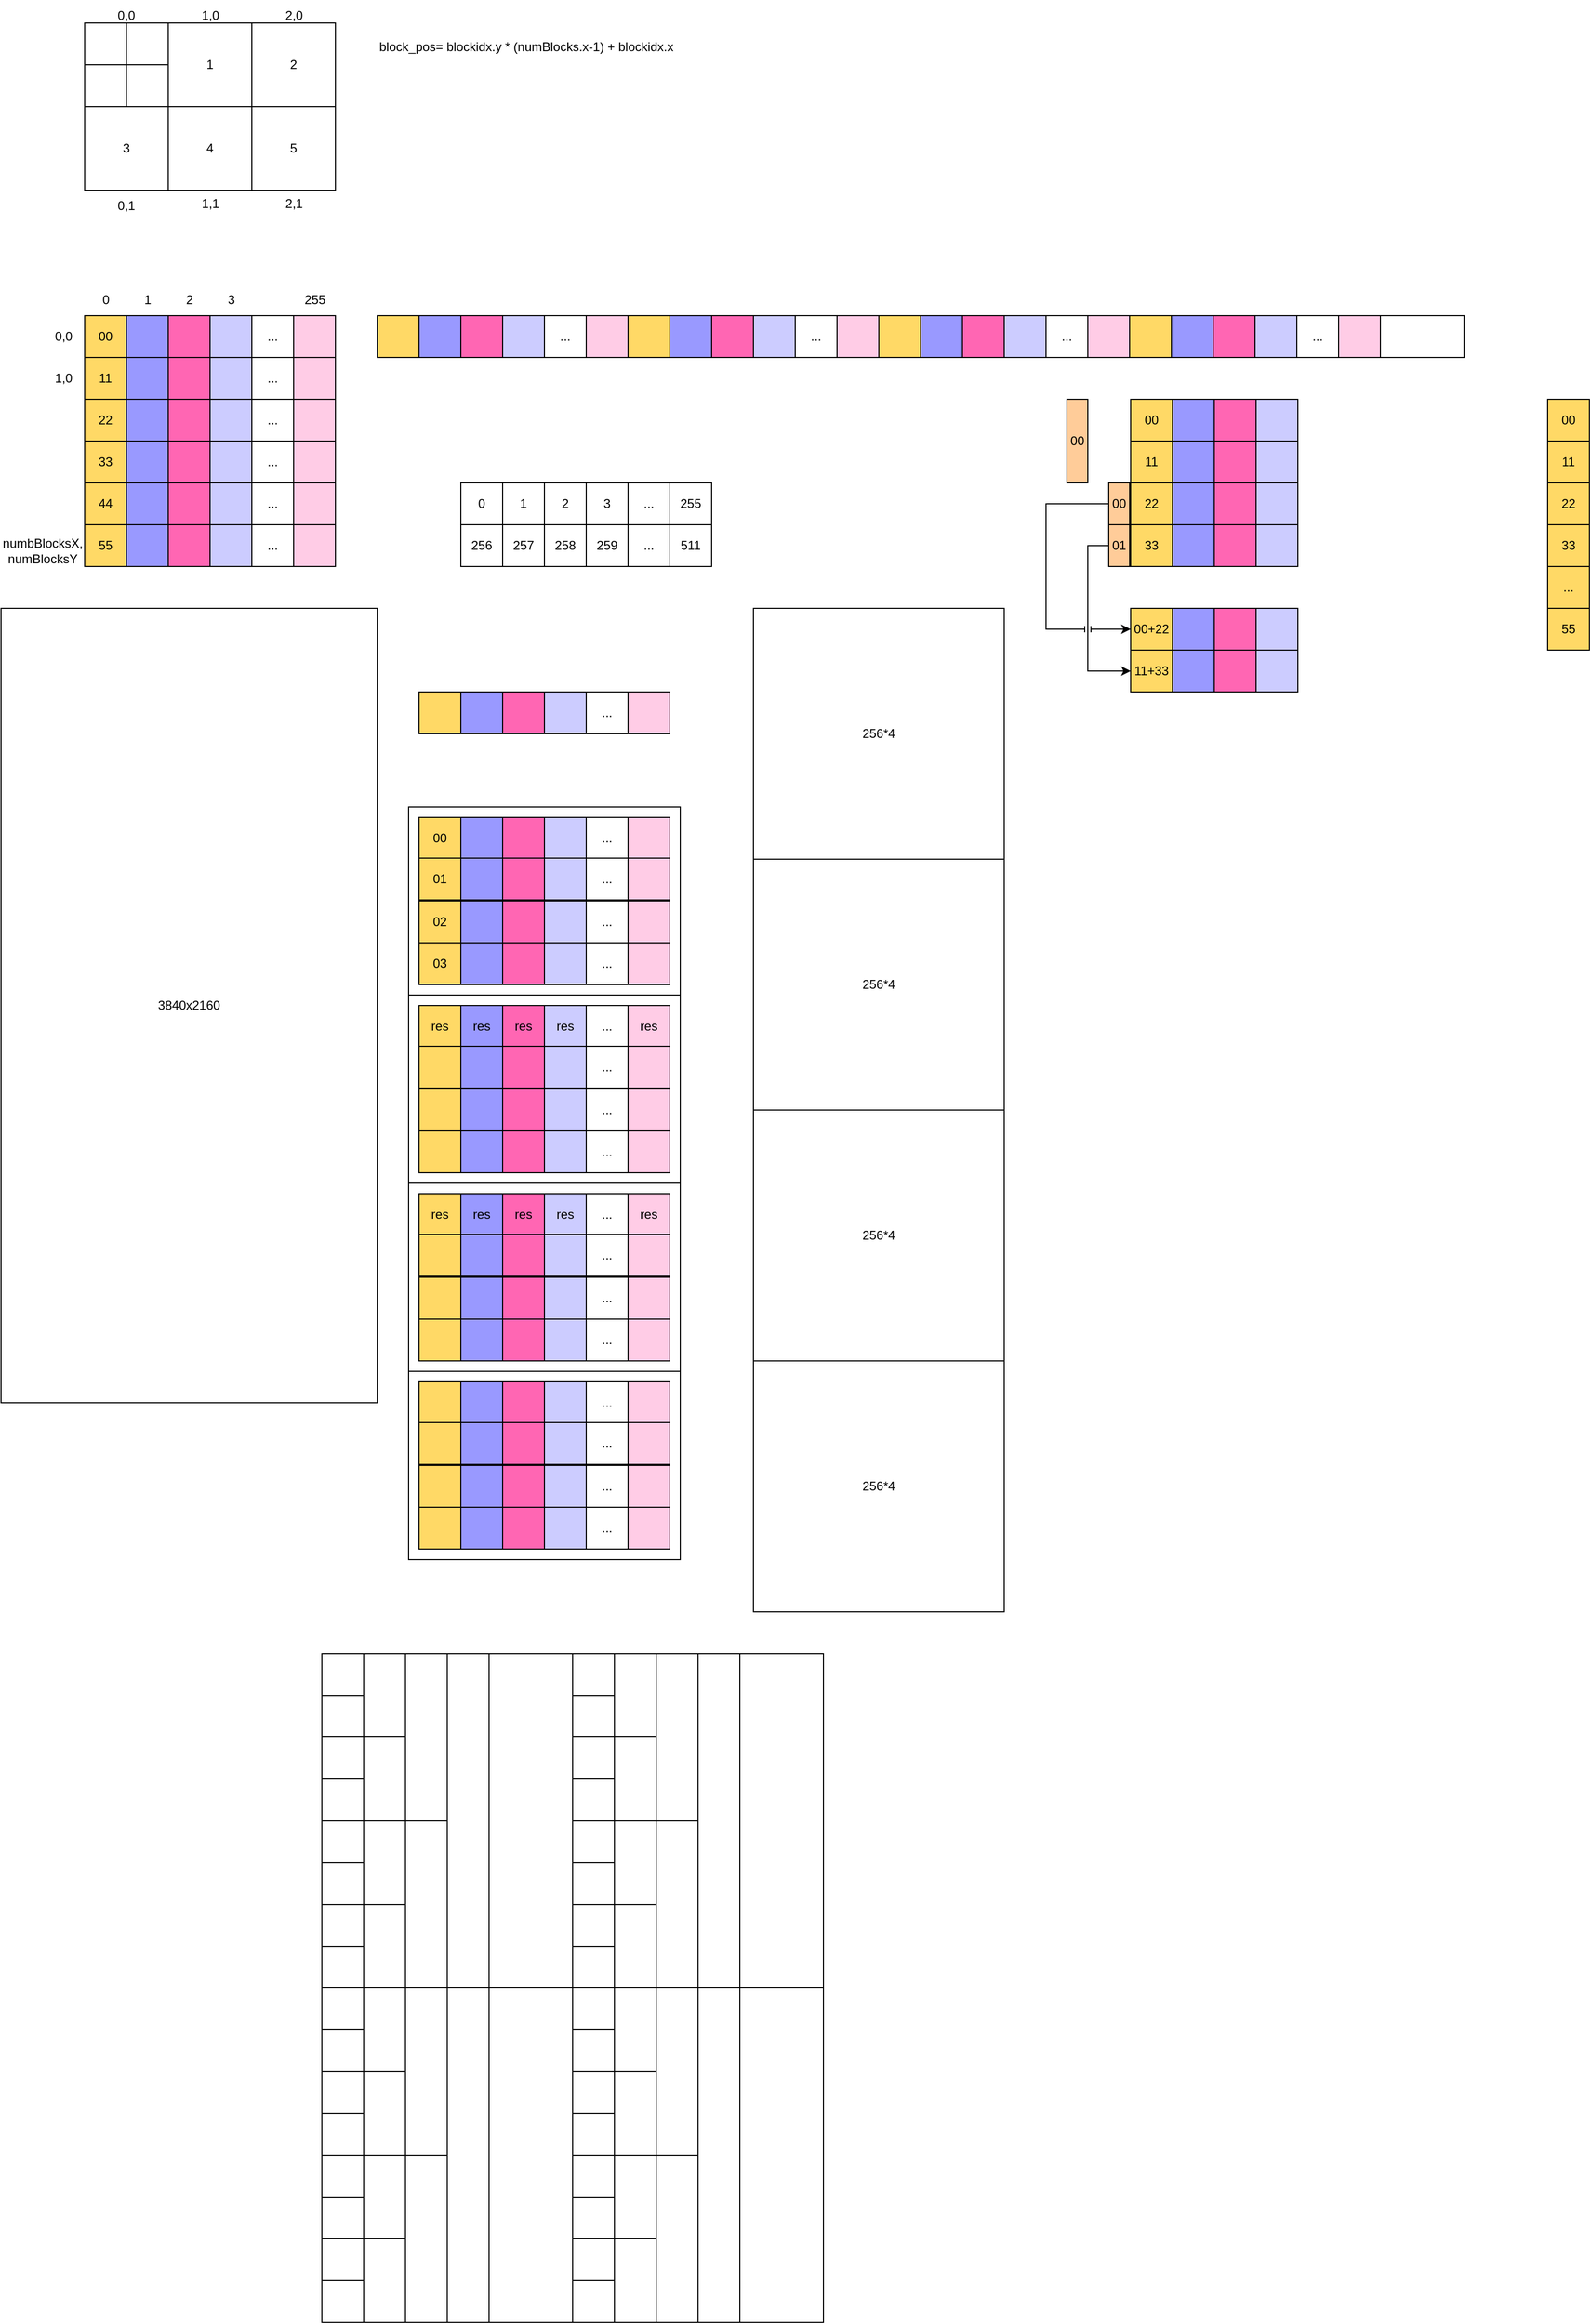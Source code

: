 <mxfile version="21.2.8" type="device">
  <diagram name="Página-1" id="F1sMnR36SPnlBgAj7KD9">
    <mxGraphModel dx="712" dy="827" grid="1" gridSize="10" guides="1" tooltips="1" connect="1" arrows="1" fold="1" page="1" pageScale="1" pageWidth="827" pageHeight="1169" math="0" shadow="0">
      <root>
        <mxCell id="0" />
        <mxCell id="1" parent="0" />
        <mxCell id="JrdyqNXi1djWCPfoIWIr-241" value="" style="rounded=0;whiteSpace=wrap;html=1;" parent="1" vertex="1">
          <mxGeometry x="430" y="790" width="260" height="180" as="geometry" />
        </mxCell>
        <mxCell id="8PSHEU-mOaa6G_zH4tAH-1" value="1" style="rounded=0;whiteSpace=wrap;html=1;fillColor=#FFD966;" parent="1" vertex="1">
          <mxGeometry x="120" y="320" width="40" height="40" as="geometry" />
        </mxCell>
        <mxCell id="8PSHEU-mOaa6G_zH4tAH-2" value="11" style="rounded=0;whiteSpace=wrap;html=1;fillColor=#FFD966;" parent="1" vertex="1">
          <mxGeometry x="120" y="360" width="40" height="40" as="geometry" />
        </mxCell>
        <mxCell id="8PSHEU-mOaa6G_zH4tAH-3" value="22" style="rounded=0;whiteSpace=wrap;html=1;fillColor=#FFD966;" parent="1" vertex="1">
          <mxGeometry x="120" y="400" width="40" height="40" as="geometry" />
        </mxCell>
        <mxCell id="8PSHEU-mOaa6G_zH4tAH-4" value="33" style="rounded=0;whiteSpace=wrap;html=1;fillColor=#FFD966;" parent="1" vertex="1">
          <mxGeometry x="120" y="440" width="40" height="40" as="geometry" />
        </mxCell>
        <mxCell id="8PSHEU-mOaa6G_zH4tAH-5" value="44" style="rounded=0;whiteSpace=wrap;html=1;fillColor=#FFD966;" parent="1" vertex="1">
          <mxGeometry x="120" y="480" width="40" height="40" as="geometry" />
        </mxCell>
        <mxCell id="8PSHEU-mOaa6G_zH4tAH-9" value="" style="rounded=0;whiteSpace=wrap;html=1;fillColor=#9999FF;" parent="1" vertex="1">
          <mxGeometry x="160" y="320" width="40" height="40" as="geometry" />
        </mxCell>
        <mxCell id="8PSHEU-mOaa6G_zH4tAH-10" value="" style="rounded=0;whiteSpace=wrap;html=1;fillColor=#9999FF;" parent="1" vertex="1">
          <mxGeometry x="160" y="360" width="40" height="40" as="geometry" />
        </mxCell>
        <mxCell id="8PSHEU-mOaa6G_zH4tAH-11" value="" style="rounded=0;whiteSpace=wrap;html=1;fillColor=#9999FF;" parent="1" vertex="1">
          <mxGeometry x="160" y="400" width="40" height="40" as="geometry" />
        </mxCell>
        <mxCell id="8PSHEU-mOaa6G_zH4tAH-12" value="" style="rounded=0;whiteSpace=wrap;html=1;fillColor=#9999FF;" parent="1" vertex="1">
          <mxGeometry x="160" y="440" width="40" height="40" as="geometry" />
        </mxCell>
        <mxCell id="8PSHEU-mOaa6G_zH4tAH-13" value="" style="rounded=0;whiteSpace=wrap;html=1;fillColor=#9999FF;" parent="1" vertex="1">
          <mxGeometry x="160" y="480" width="40" height="40" as="geometry" />
        </mxCell>
        <mxCell id="8PSHEU-mOaa6G_zH4tAH-14" value="" style="rounded=0;whiteSpace=wrap;html=1;fillColor=#FF66B3;" parent="1" vertex="1">
          <mxGeometry x="200" y="320" width="40" height="40" as="geometry" />
        </mxCell>
        <mxCell id="8PSHEU-mOaa6G_zH4tAH-15" value="" style="rounded=0;whiteSpace=wrap;html=1;fillColor=#FF66B3;" parent="1" vertex="1">
          <mxGeometry x="200" y="360" width="40" height="40" as="geometry" />
        </mxCell>
        <mxCell id="8PSHEU-mOaa6G_zH4tAH-16" value="" style="rounded=0;whiteSpace=wrap;html=1;fillColor=#FF66B3;" parent="1" vertex="1">
          <mxGeometry x="200" y="400" width="40" height="40" as="geometry" />
        </mxCell>
        <mxCell id="8PSHEU-mOaa6G_zH4tAH-17" value="" style="rounded=0;whiteSpace=wrap;html=1;fillColor=#FF66B3;" parent="1" vertex="1">
          <mxGeometry x="200" y="440" width="40" height="40" as="geometry" />
        </mxCell>
        <mxCell id="8PSHEU-mOaa6G_zH4tAH-18" value="" style="rounded=0;whiteSpace=wrap;html=1;fillColor=#FF66B3;" parent="1" vertex="1">
          <mxGeometry x="200" y="480" width="40" height="40" as="geometry" />
        </mxCell>
        <mxCell id="8PSHEU-mOaa6G_zH4tAH-19" value="" style="rounded=0;whiteSpace=wrap;html=1;fillColor=#CCCCFF;" parent="1" vertex="1">
          <mxGeometry x="240" y="320" width="40" height="40" as="geometry" />
        </mxCell>
        <mxCell id="8PSHEU-mOaa6G_zH4tAH-20" value="" style="rounded=0;whiteSpace=wrap;html=1;fillColor=#CCCCFF;" parent="1" vertex="1">
          <mxGeometry x="240" y="360" width="40" height="40" as="geometry" />
        </mxCell>
        <mxCell id="8PSHEU-mOaa6G_zH4tAH-21" value="" style="rounded=0;whiteSpace=wrap;html=1;fillColor=#CCCCFF;" parent="1" vertex="1">
          <mxGeometry x="240" y="400" width="40" height="40" as="geometry" />
        </mxCell>
        <mxCell id="8PSHEU-mOaa6G_zH4tAH-22" value="" style="rounded=0;whiteSpace=wrap;html=1;fillColor=#CCCCFF;" parent="1" vertex="1">
          <mxGeometry x="240" y="440" width="40" height="40" as="geometry" />
        </mxCell>
        <mxCell id="8PSHEU-mOaa6G_zH4tAH-23" value="" style="rounded=0;whiteSpace=wrap;html=1;fillColor=#CCCCFF;" parent="1" vertex="1">
          <mxGeometry x="240" y="480" width="40" height="40" as="geometry" />
        </mxCell>
        <mxCell id="8PSHEU-mOaa6G_zH4tAH-24" value="..." style="rounded=0;whiteSpace=wrap;html=1;" parent="1" vertex="1">
          <mxGeometry x="280" y="320" width="40" height="40" as="geometry" />
        </mxCell>
        <mxCell id="8PSHEU-mOaa6G_zH4tAH-25" value="..." style="rounded=0;whiteSpace=wrap;html=1;" parent="1" vertex="1">
          <mxGeometry x="280" y="360" width="40" height="40" as="geometry" />
        </mxCell>
        <mxCell id="8PSHEU-mOaa6G_zH4tAH-26" value="..." style="rounded=0;whiteSpace=wrap;html=1;" parent="1" vertex="1">
          <mxGeometry x="280" y="400" width="40" height="40" as="geometry" />
        </mxCell>
        <mxCell id="8PSHEU-mOaa6G_zH4tAH-27" value="..." style="rounded=0;whiteSpace=wrap;html=1;" parent="1" vertex="1">
          <mxGeometry x="280" y="440" width="40" height="40" as="geometry" />
        </mxCell>
        <mxCell id="8PSHEU-mOaa6G_zH4tAH-28" value="..." style="rounded=0;whiteSpace=wrap;html=1;" parent="1" vertex="1">
          <mxGeometry x="280" y="480" width="40" height="40" as="geometry" />
        </mxCell>
        <mxCell id="8PSHEU-mOaa6G_zH4tAH-29" value="" style="rounded=0;whiteSpace=wrap;html=1;fillColor=#FFCCE6;" parent="1" vertex="1">
          <mxGeometry x="320" y="320" width="40" height="40" as="geometry" />
        </mxCell>
        <mxCell id="8PSHEU-mOaa6G_zH4tAH-30" value="" style="rounded=0;whiteSpace=wrap;html=1;fillColor=#FFCCE6;" parent="1" vertex="1">
          <mxGeometry x="320" y="360" width="40" height="40" as="geometry" />
        </mxCell>
        <mxCell id="8PSHEU-mOaa6G_zH4tAH-31" value="" style="rounded=0;whiteSpace=wrap;html=1;fillColor=#FFCCE6;" parent="1" vertex="1">
          <mxGeometry x="320" y="400" width="40" height="40" as="geometry" />
        </mxCell>
        <mxCell id="8PSHEU-mOaa6G_zH4tAH-32" value="" style="rounded=0;whiteSpace=wrap;html=1;fillColor=#FFCCE6;" parent="1" vertex="1">
          <mxGeometry x="320" y="440" width="40" height="40" as="geometry" />
        </mxCell>
        <mxCell id="8PSHEU-mOaa6G_zH4tAH-33" value="" style="rounded=0;whiteSpace=wrap;html=1;fillColor=#FFCCE6;" parent="1" vertex="1">
          <mxGeometry x="320" y="480" width="40" height="40" as="geometry" />
        </mxCell>
        <mxCell id="8PSHEU-mOaa6G_zH4tAH-34" value="0" style="text;html=1;align=center;verticalAlign=middle;resizable=0;points=[];autosize=1;strokeColor=none;fillColor=none;" parent="1" vertex="1">
          <mxGeometry x="125" y="290" width="30" height="30" as="geometry" />
        </mxCell>
        <mxCell id="8PSHEU-mOaa6G_zH4tAH-35" value="1" style="text;html=1;align=center;verticalAlign=middle;resizable=0;points=[];autosize=1;strokeColor=none;fillColor=none;" parent="1" vertex="1">
          <mxGeometry x="165" y="290" width="30" height="30" as="geometry" />
        </mxCell>
        <mxCell id="8PSHEU-mOaa6G_zH4tAH-36" value="2" style="text;html=1;align=center;verticalAlign=middle;resizable=0;points=[];autosize=1;strokeColor=none;fillColor=none;" parent="1" vertex="1">
          <mxGeometry x="205" y="290" width="30" height="30" as="geometry" />
        </mxCell>
        <mxCell id="8PSHEU-mOaa6G_zH4tAH-37" value="3" style="text;html=1;align=center;verticalAlign=middle;resizable=0;points=[];autosize=1;strokeColor=none;fillColor=none;" parent="1" vertex="1">
          <mxGeometry x="245" y="290" width="30" height="30" as="geometry" />
        </mxCell>
        <mxCell id="8PSHEU-mOaa6G_zH4tAH-38" value="255" style="text;html=1;align=center;verticalAlign=middle;resizable=0;points=[];autosize=1;strokeColor=none;fillColor=none;" parent="1" vertex="1">
          <mxGeometry x="320" y="290" width="40" height="30" as="geometry" />
        </mxCell>
        <mxCell id="BUu5zhxkGHuoBAb7sGXQ-1" value="" style="rounded=0;whiteSpace=wrap;html=1;" parent="1" vertex="1">
          <mxGeometry x="400" y="320" width="1040" height="40" as="geometry" />
        </mxCell>
        <mxCell id="BUu5zhxkGHuoBAb7sGXQ-2" value="" style="rounded=0;whiteSpace=wrap;html=1;fillColor=#FFD966;" parent="1" vertex="1">
          <mxGeometry x="400" y="320" width="40" height="40" as="geometry" />
        </mxCell>
        <mxCell id="BUu5zhxkGHuoBAb7sGXQ-3" value="" style="rounded=0;whiteSpace=wrap;html=1;fillColor=#9999FF;" parent="1" vertex="1">
          <mxGeometry x="440" y="320" width="40" height="40" as="geometry" />
        </mxCell>
        <mxCell id="BUu5zhxkGHuoBAb7sGXQ-4" value="" style="rounded=0;whiteSpace=wrap;html=1;fillColor=#FF66B3;" parent="1" vertex="1">
          <mxGeometry x="480" y="320" width="40" height="40" as="geometry" />
        </mxCell>
        <mxCell id="BUu5zhxkGHuoBAb7sGXQ-5" value="" style="rounded=0;whiteSpace=wrap;html=1;fillColor=#CCCCFF;" parent="1" vertex="1">
          <mxGeometry x="520" y="320" width="40" height="40" as="geometry" />
        </mxCell>
        <mxCell id="BUu5zhxkGHuoBAb7sGXQ-6" value="..." style="rounded=0;whiteSpace=wrap;html=1;" parent="1" vertex="1">
          <mxGeometry x="560" y="320" width="40" height="40" as="geometry" />
        </mxCell>
        <mxCell id="BUu5zhxkGHuoBAb7sGXQ-7" value="" style="rounded=0;whiteSpace=wrap;html=1;fillColor=#FFCCE6;" parent="1" vertex="1">
          <mxGeometry x="600" y="320" width="40" height="40" as="geometry" />
        </mxCell>
        <mxCell id="BUu5zhxkGHuoBAb7sGXQ-9" value="0,0" style="text;html=1;strokeColor=none;fillColor=none;align=center;verticalAlign=middle;whiteSpace=wrap;rounded=0;" parent="1" vertex="1">
          <mxGeometry x="80" y="325" width="40" height="30" as="geometry" />
        </mxCell>
        <mxCell id="BUu5zhxkGHuoBAb7sGXQ-10" value="1,0" style="text;html=1;strokeColor=none;fillColor=none;align=center;verticalAlign=middle;whiteSpace=wrap;rounded=0;" parent="1" vertex="1">
          <mxGeometry x="80" y="365" width="40" height="30" as="geometry" />
        </mxCell>
        <mxCell id="BUu5zhxkGHuoBAb7sGXQ-12" value="" style="rounded=0;whiteSpace=wrap;html=1;fillColor=#FFD966;" parent="1" vertex="1">
          <mxGeometry x="640" y="320" width="40" height="40" as="geometry" />
        </mxCell>
        <mxCell id="BUu5zhxkGHuoBAb7sGXQ-13" value="" style="rounded=0;whiteSpace=wrap;html=1;fillColor=#9999FF;" parent="1" vertex="1">
          <mxGeometry x="680" y="320" width="40" height="40" as="geometry" />
        </mxCell>
        <mxCell id="BUu5zhxkGHuoBAb7sGXQ-14" value="" style="rounded=0;whiteSpace=wrap;html=1;fillColor=#FF66B3;" parent="1" vertex="1">
          <mxGeometry x="720" y="320" width="40" height="40" as="geometry" />
        </mxCell>
        <mxCell id="BUu5zhxkGHuoBAb7sGXQ-15" value="" style="rounded=0;whiteSpace=wrap;html=1;fillColor=#CCCCFF;" parent="1" vertex="1">
          <mxGeometry x="760" y="320" width="40" height="40" as="geometry" />
        </mxCell>
        <mxCell id="BUu5zhxkGHuoBAb7sGXQ-16" value="..." style="rounded=0;whiteSpace=wrap;html=1;" parent="1" vertex="1">
          <mxGeometry x="800" y="320" width="40" height="40" as="geometry" />
        </mxCell>
        <mxCell id="BUu5zhxkGHuoBAb7sGXQ-17" value="" style="rounded=0;whiteSpace=wrap;html=1;fillColor=#FFCCE6;" parent="1" vertex="1">
          <mxGeometry x="840" y="320" width="40" height="40" as="geometry" />
        </mxCell>
        <mxCell id="BUu5zhxkGHuoBAb7sGXQ-18" value="" style="rounded=0;whiteSpace=wrap;html=1;" parent="1" vertex="1">
          <mxGeometry x="120" y="40" width="240" height="160" as="geometry" />
        </mxCell>
        <mxCell id="BUu5zhxkGHuoBAb7sGXQ-20" value="" style="rounded=0;whiteSpace=wrap;html=1;" parent="1" vertex="1">
          <mxGeometry x="120" y="40" width="80" height="80" as="geometry" />
        </mxCell>
        <mxCell id="BUu5zhxkGHuoBAb7sGXQ-21" value="1" style="rounded=0;whiteSpace=wrap;html=1;" parent="1" vertex="1">
          <mxGeometry x="200" y="40" width="80" height="80" as="geometry" />
        </mxCell>
        <mxCell id="BUu5zhxkGHuoBAb7sGXQ-22" value="2" style="rounded=0;whiteSpace=wrap;html=1;" parent="1" vertex="1">
          <mxGeometry x="280" y="40" width="80" height="80" as="geometry" />
        </mxCell>
        <mxCell id="BUu5zhxkGHuoBAb7sGXQ-23" value="3" style="rounded=0;whiteSpace=wrap;html=1;" parent="1" vertex="1">
          <mxGeometry x="120" y="120" width="80" height="80" as="geometry" />
        </mxCell>
        <mxCell id="BUu5zhxkGHuoBAb7sGXQ-24" value="4" style="rounded=0;whiteSpace=wrap;html=1;" parent="1" vertex="1">
          <mxGeometry x="200" y="120" width="80" height="80" as="geometry" />
        </mxCell>
        <mxCell id="BUu5zhxkGHuoBAb7sGXQ-25" value="5" style="rounded=0;whiteSpace=wrap;html=1;" parent="1" vertex="1">
          <mxGeometry x="280" y="120" width="80" height="80" as="geometry" />
        </mxCell>
        <mxCell id="BUu5zhxkGHuoBAb7sGXQ-26" value="0,0" style="text;html=1;strokeColor=none;fillColor=none;align=center;verticalAlign=middle;whiteSpace=wrap;rounded=0;" parent="1" vertex="1">
          <mxGeometry x="130" y="18" width="60" height="30" as="geometry" />
        </mxCell>
        <mxCell id="BUu5zhxkGHuoBAb7sGXQ-27" value="1,0" style="text;html=1;align=center;verticalAlign=middle;resizable=0;points=[];autosize=1;strokeColor=none;fillColor=none;" parent="1" vertex="1">
          <mxGeometry x="220" y="18" width="40" height="30" as="geometry" />
        </mxCell>
        <mxCell id="BUu5zhxkGHuoBAb7sGXQ-28" value="2,0" style="text;html=1;align=center;verticalAlign=middle;resizable=0;points=[];autosize=1;strokeColor=none;fillColor=none;" parent="1" vertex="1">
          <mxGeometry x="300" y="18" width="40" height="30" as="geometry" />
        </mxCell>
        <mxCell id="BUu5zhxkGHuoBAb7sGXQ-29" value="0,1" style="text;html=1;strokeColor=none;fillColor=none;align=center;verticalAlign=middle;whiteSpace=wrap;rounded=0;" parent="1" vertex="1">
          <mxGeometry x="130" y="200" width="60" height="30" as="geometry" />
        </mxCell>
        <mxCell id="BUu5zhxkGHuoBAb7sGXQ-30" value="1,1" style="text;html=1;align=center;verticalAlign=middle;resizable=0;points=[];autosize=1;strokeColor=none;fillColor=none;" parent="1" vertex="1">
          <mxGeometry x="220" y="198" width="40" height="30" as="geometry" />
        </mxCell>
        <mxCell id="BUu5zhxkGHuoBAb7sGXQ-31" value="2,1" style="text;html=1;align=center;verticalAlign=middle;resizable=0;points=[];autosize=1;strokeColor=none;fillColor=none;" parent="1" vertex="1">
          <mxGeometry x="300" y="198" width="40" height="30" as="geometry" />
        </mxCell>
        <mxCell id="BUu5zhxkGHuoBAb7sGXQ-32" value="block_pos= blockidx.y * (numBlocks.x-1) + blockidx.x" style="text;html=1;strokeColor=none;fillColor=none;align=left;verticalAlign=middle;whiteSpace=wrap;rounded=0;" parent="1" vertex="1">
          <mxGeometry x="400" y="48" width="310" height="30" as="geometry" />
        </mxCell>
        <mxCell id="BUu5zhxkGHuoBAb7sGXQ-33" value="00" style="rounded=0;whiteSpace=wrap;html=1;fillColor=#FFD966;" parent="1" vertex="1">
          <mxGeometry x="120" y="320" width="40" height="40" as="geometry" />
        </mxCell>
        <mxCell id="BUu5zhxkGHuoBAb7sGXQ-34" value="" style="rounded=0;whiteSpace=wrap;html=1;fillColor=#9999FF;" parent="1" vertex="1">
          <mxGeometry x="160" y="320" width="40" height="40" as="geometry" />
        </mxCell>
        <mxCell id="BUu5zhxkGHuoBAb7sGXQ-35" value="" style="rounded=0;whiteSpace=wrap;html=1;fillColor=#FF66B3;" parent="1" vertex="1">
          <mxGeometry x="200" y="320" width="40" height="40" as="geometry" />
        </mxCell>
        <mxCell id="JrdyqNXi1djWCPfoIWIr-1" value="" style="rounded=0;whiteSpace=wrap;html=1;fillColor=#FFD966;" parent="1" vertex="1">
          <mxGeometry x="880" y="320" width="40" height="40" as="geometry" />
        </mxCell>
        <mxCell id="JrdyqNXi1djWCPfoIWIr-2" value="" style="rounded=0;whiteSpace=wrap;html=1;fillColor=#9999FF;" parent="1" vertex="1">
          <mxGeometry x="920" y="320" width="40" height="40" as="geometry" />
        </mxCell>
        <mxCell id="JrdyqNXi1djWCPfoIWIr-3" value="" style="rounded=0;whiteSpace=wrap;html=1;fillColor=#FF66B3;" parent="1" vertex="1">
          <mxGeometry x="960" y="320" width="40" height="40" as="geometry" />
        </mxCell>
        <mxCell id="JrdyqNXi1djWCPfoIWIr-4" value="" style="rounded=0;whiteSpace=wrap;html=1;fillColor=#CCCCFF;" parent="1" vertex="1">
          <mxGeometry x="1000" y="320" width="40" height="40" as="geometry" />
        </mxCell>
        <mxCell id="JrdyqNXi1djWCPfoIWIr-5" value="..." style="rounded=0;whiteSpace=wrap;html=1;" parent="1" vertex="1">
          <mxGeometry x="1040" y="320" width="40" height="40" as="geometry" />
        </mxCell>
        <mxCell id="JrdyqNXi1djWCPfoIWIr-6" value="" style="rounded=0;whiteSpace=wrap;html=1;fillColor=#FFCCE6;" parent="1" vertex="1">
          <mxGeometry x="1080" y="320" width="40" height="40" as="geometry" />
        </mxCell>
        <mxCell id="JrdyqNXi1djWCPfoIWIr-7" value="" style="rounded=0;whiteSpace=wrap;html=1;fillColor=#FFD966;" parent="1" vertex="1">
          <mxGeometry x="1120" y="320" width="40" height="40" as="geometry" />
        </mxCell>
        <mxCell id="JrdyqNXi1djWCPfoIWIr-8" value="" style="rounded=0;whiteSpace=wrap;html=1;fillColor=#9999FF;" parent="1" vertex="1">
          <mxGeometry x="1160" y="320" width="40" height="40" as="geometry" />
        </mxCell>
        <mxCell id="JrdyqNXi1djWCPfoIWIr-9" value="" style="rounded=0;whiteSpace=wrap;html=1;fillColor=#FF66B3;" parent="1" vertex="1">
          <mxGeometry x="1200" y="320" width="40" height="40" as="geometry" />
        </mxCell>
        <mxCell id="JrdyqNXi1djWCPfoIWIr-10" value="" style="rounded=0;whiteSpace=wrap;html=1;fillColor=#CCCCFF;" parent="1" vertex="1">
          <mxGeometry x="1240" y="320" width="40" height="40" as="geometry" />
        </mxCell>
        <mxCell id="JrdyqNXi1djWCPfoIWIr-11" value="..." style="rounded=0;whiteSpace=wrap;html=1;" parent="1" vertex="1">
          <mxGeometry x="1280" y="320" width="40" height="40" as="geometry" />
        </mxCell>
        <mxCell id="JrdyqNXi1djWCPfoIWIr-12" value="" style="rounded=0;whiteSpace=wrap;html=1;fillColor=#FFCCE6;" parent="1" vertex="1">
          <mxGeometry x="1320" y="320" width="40" height="40" as="geometry" />
        </mxCell>
        <mxCell id="JrdyqNXi1djWCPfoIWIr-21" value="" style="rounded=0;whiteSpace=wrap;html=1;" parent="1" vertex="1">
          <mxGeometry x="120" y="40" width="40" height="40" as="geometry" />
        </mxCell>
        <mxCell id="JrdyqNXi1djWCPfoIWIr-22" value="" style="rounded=0;whiteSpace=wrap;html=1;" parent="1" vertex="1">
          <mxGeometry x="160" y="40" width="40" height="40" as="geometry" />
        </mxCell>
        <mxCell id="JrdyqNXi1djWCPfoIWIr-23" value="" style="rounded=0;whiteSpace=wrap;html=1;" parent="1" vertex="1">
          <mxGeometry x="120" y="80" width="40" height="40" as="geometry" />
        </mxCell>
        <mxCell id="JrdyqNXi1djWCPfoIWIr-24" value="" style="rounded=0;whiteSpace=wrap;html=1;" parent="1" vertex="1">
          <mxGeometry x="160" y="80" width="40" height="40" as="geometry" />
        </mxCell>
        <mxCell id="JrdyqNXi1djWCPfoIWIr-48" value="" style="group" parent="1" vertex="1" connectable="0">
          <mxGeometry x="480" y="480" width="240" height="80" as="geometry" />
        </mxCell>
        <mxCell id="JrdyqNXi1djWCPfoIWIr-40" value="" style="group" parent="JrdyqNXi1djWCPfoIWIr-48" vertex="1" connectable="0">
          <mxGeometry width="240" height="40" as="geometry" />
        </mxCell>
        <mxCell id="JrdyqNXi1djWCPfoIWIr-33" value="0" style="rounded=0;whiteSpace=wrap;html=1;" parent="JrdyqNXi1djWCPfoIWIr-40" vertex="1">
          <mxGeometry width="40" height="40" as="geometry" />
        </mxCell>
        <mxCell id="JrdyqNXi1djWCPfoIWIr-34" value="1" style="rounded=0;whiteSpace=wrap;html=1;" parent="JrdyqNXi1djWCPfoIWIr-40" vertex="1">
          <mxGeometry x="40" width="40" height="40" as="geometry" />
        </mxCell>
        <mxCell id="JrdyqNXi1djWCPfoIWIr-35" value="2" style="rounded=0;whiteSpace=wrap;html=1;" parent="JrdyqNXi1djWCPfoIWIr-40" vertex="1">
          <mxGeometry x="80" width="40" height="40" as="geometry" />
        </mxCell>
        <mxCell id="JrdyqNXi1djWCPfoIWIr-36" value="255" style="rounded=0;whiteSpace=wrap;html=1;" parent="JrdyqNXi1djWCPfoIWIr-40" vertex="1">
          <mxGeometry x="200" width="40" height="40" as="geometry" />
        </mxCell>
        <mxCell id="JrdyqNXi1djWCPfoIWIr-37" value="..." style="rounded=0;whiteSpace=wrap;html=1;" parent="JrdyqNXi1djWCPfoIWIr-40" vertex="1">
          <mxGeometry x="160" width="40" height="40" as="geometry" />
        </mxCell>
        <mxCell id="JrdyqNXi1djWCPfoIWIr-39" value="3" style="rounded=0;whiteSpace=wrap;html=1;" parent="JrdyqNXi1djWCPfoIWIr-40" vertex="1">
          <mxGeometry x="120" width="40" height="40" as="geometry" />
        </mxCell>
        <mxCell id="JrdyqNXi1djWCPfoIWIr-41" value="" style="group" parent="JrdyqNXi1djWCPfoIWIr-48" vertex="1" connectable="0">
          <mxGeometry y="40" width="240" height="40" as="geometry" />
        </mxCell>
        <mxCell id="JrdyqNXi1djWCPfoIWIr-42" value="256" style="rounded=0;whiteSpace=wrap;html=1;" parent="JrdyqNXi1djWCPfoIWIr-41" vertex="1">
          <mxGeometry width="40" height="40" as="geometry" />
        </mxCell>
        <mxCell id="JrdyqNXi1djWCPfoIWIr-43" value="257" style="rounded=0;whiteSpace=wrap;html=1;" parent="JrdyqNXi1djWCPfoIWIr-41" vertex="1">
          <mxGeometry x="40" width="40" height="40" as="geometry" />
        </mxCell>
        <mxCell id="JrdyqNXi1djWCPfoIWIr-44" value="258" style="rounded=0;whiteSpace=wrap;html=1;" parent="JrdyqNXi1djWCPfoIWIr-41" vertex="1">
          <mxGeometry x="80" width="40" height="40" as="geometry" />
        </mxCell>
        <mxCell id="JrdyqNXi1djWCPfoIWIr-45" value="511" style="rounded=0;whiteSpace=wrap;html=1;" parent="JrdyqNXi1djWCPfoIWIr-41" vertex="1">
          <mxGeometry x="200" width="40" height="40" as="geometry" />
        </mxCell>
        <mxCell id="JrdyqNXi1djWCPfoIWIr-46" value="..." style="rounded=0;whiteSpace=wrap;html=1;" parent="JrdyqNXi1djWCPfoIWIr-41" vertex="1">
          <mxGeometry x="160" width="40" height="40" as="geometry" />
        </mxCell>
        <mxCell id="JrdyqNXi1djWCPfoIWIr-47" value="259" style="rounded=0;whiteSpace=wrap;html=1;" parent="JrdyqNXi1djWCPfoIWIr-41" vertex="1">
          <mxGeometry x="120" width="40" height="40" as="geometry" />
        </mxCell>
        <mxCell id="JrdyqNXi1djWCPfoIWIr-49" value="00" style="rounded=0;whiteSpace=wrap;html=1;fillColor=#FFD966;" parent="1" vertex="1">
          <mxGeometry x="440" y="800" width="40" height="40" as="geometry" />
        </mxCell>
        <mxCell id="JrdyqNXi1djWCPfoIWIr-50" value="" style="rounded=0;whiteSpace=wrap;html=1;fillColor=#9999FF;" parent="1" vertex="1">
          <mxGeometry x="480" y="800" width="40" height="40" as="geometry" />
        </mxCell>
        <mxCell id="JrdyqNXi1djWCPfoIWIr-51" value="" style="rounded=0;whiteSpace=wrap;html=1;fillColor=#FF66B3;" parent="1" vertex="1">
          <mxGeometry x="520" y="800" width="40" height="40" as="geometry" />
        </mxCell>
        <mxCell id="JrdyqNXi1djWCPfoIWIr-52" value="" style="rounded=0;whiteSpace=wrap;html=1;fillColor=#CCCCFF;" parent="1" vertex="1">
          <mxGeometry x="560" y="800" width="40" height="40" as="geometry" />
        </mxCell>
        <mxCell id="JrdyqNXi1djWCPfoIWIr-53" value="..." style="rounded=0;whiteSpace=wrap;html=1;" parent="1" vertex="1">
          <mxGeometry x="600" y="800" width="40" height="40" as="geometry" />
        </mxCell>
        <mxCell id="JrdyqNXi1djWCPfoIWIr-54" value="" style="rounded=0;whiteSpace=wrap;html=1;fillColor=#FFCCE6;" parent="1" vertex="1">
          <mxGeometry x="640" y="800" width="40" height="40" as="geometry" />
        </mxCell>
        <mxCell id="JrdyqNXi1djWCPfoIWIr-55" value="01" style="rounded=0;whiteSpace=wrap;html=1;fillColor=#FFD966;" parent="1" vertex="1">
          <mxGeometry x="440" y="839" width="40" height="40" as="geometry" />
        </mxCell>
        <mxCell id="JrdyqNXi1djWCPfoIWIr-56" value="" style="rounded=0;whiteSpace=wrap;html=1;fillColor=#9999FF;" parent="1" vertex="1">
          <mxGeometry x="480" y="839" width="40" height="40" as="geometry" />
        </mxCell>
        <mxCell id="JrdyqNXi1djWCPfoIWIr-57" value="" style="rounded=0;whiteSpace=wrap;html=1;fillColor=#FF66B3;" parent="1" vertex="1">
          <mxGeometry x="520" y="839" width="40" height="40" as="geometry" />
        </mxCell>
        <mxCell id="JrdyqNXi1djWCPfoIWIr-58" value="" style="rounded=0;whiteSpace=wrap;html=1;fillColor=#CCCCFF;" parent="1" vertex="1">
          <mxGeometry x="560" y="839" width="40" height="40" as="geometry" />
        </mxCell>
        <mxCell id="JrdyqNXi1djWCPfoIWIr-59" value="..." style="rounded=0;whiteSpace=wrap;html=1;" parent="1" vertex="1">
          <mxGeometry x="600" y="839" width="40" height="40" as="geometry" />
        </mxCell>
        <mxCell id="JrdyqNXi1djWCPfoIWIr-60" value="" style="rounded=0;whiteSpace=wrap;html=1;fillColor=#FFCCE6;" parent="1" vertex="1">
          <mxGeometry x="640" y="839" width="40" height="40" as="geometry" />
        </mxCell>
        <mxCell id="JrdyqNXi1djWCPfoIWIr-111" value="numbBlocksX, numBlocksY" style="text;html=1;strokeColor=none;fillColor=none;align=center;verticalAlign=middle;whiteSpace=wrap;rounded=0;" parent="1" vertex="1">
          <mxGeometry x="60" y="530" width="40" height="30" as="geometry" />
        </mxCell>
        <mxCell id="JrdyqNXi1djWCPfoIWIr-113" value="55" style="rounded=0;whiteSpace=wrap;html=1;fillColor=#FFD966;" parent="1" vertex="1">
          <mxGeometry x="120" y="520" width="40" height="40" as="geometry" />
        </mxCell>
        <mxCell id="JrdyqNXi1djWCPfoIWIr-114" value="" style="rounded=0;whiteSpace=wrap;html=1;fillColor=#9999FF;" parent="1" vertex="1">
          <mxGeometry x="160" y="520" width="40" height="40" as="geometry" />
        </mxCell>
        <mxCell id="JrdyqNXi1djWCPfoIWIr-115" value="" style="rounded=0;whiteSpace=wrap;html=1;fillColor=#FF66B3;" parent="1" vertex="1">
          <mxGeometry x="200" y="520" width="40" height="40" as="geometry" />
        </mxCell>
        <mxCell id="JrdyqNXi1djWCPfoIWIr-116" value="" style="rounded=0;whiteSpace=wrap;html=1;fillColor=#CCCCFF;" parent="1" vertex="1">
          <mxGeometry x="240" y="520" width="40" height="40" as="geometry" />
        </mxCell>
        <mxCell id="JrdyqNXi1djWCPfoIWIr-117" value="..." style="rounded=0;whiteSpace=wrap;html=1;" parent="1" vertex="1">
          <mxGeometry x="280" y="520" width="40" height="40" as="geometry" />
        </mxCell>
        <mxCell id="JrdyqNXi1djWCPfoIWIr-118" value="" style="rounded=0;whiteSpace=wrap;html=1;fillColor=#FFCCE6;" parent="1" vertex="1">
          <mxGeometry x="320" y="520" width="40" height="40" as="geometry" />
        </mxCell>
        <mxCell id="JrdyqNXi1djWCPfoIWIr-119" value="3840x2160" style="rounded=0;whiteSpace=wrap;html=1;" parent="1" vertex="1">
          <mxGeometry x="40" y="600" width="360" height="760" as="geometry" />
        </mxCell>
        <mxCell id="JrdyqNXi1djWCPfoIWIr-141" value="02" style="rounded=0;whiteSpace=wrap;html=1;fillColor=#FFD966;" parent="1" vertex="1">
          <mxGeometry x="440" y="880" width="40" height="40" as="geometry" />
        </mxCell>
        <mxCell id="JrdyqNXi1djWCPfoIWIr-142" value="" style="rounded=0;whiteSpace=wrap;html=1;fillColor=#9999FF;" parent="1" vertex="1">
          <mxGeometry x="480" y="880" width="40" height="40" as="geometry" />
        </mxCell>
        <mxCell id="JrdyqNXi1djWCPfoIWIr-143" value="" style="rounded=0;whiteSpace=wrap;html=1;fillColor=#FF66B3;" parent="1" vertex="1">
          <mxGeometry x="520" y="880" width="40" height="40" as="geometry" />
        </mxCell>
        <mxCell id="JrdyqNXi1djWCPfoIWIr-144" value="" style="rounded=0;whiteSpace=wrap;html=1;fillColor=#CCCCFF;" parent="1" vertex="1">
          <mxGeometry x="560" y="880" width="40" height="40" as="geometry" />
        </mxCell>
        <mxCell id="JrdyqNXi1djWCPfoIWIr-145" value="..." style="rounded=0;whiteSpace=wrap;html=1;" parent="1" vertex="1">
          <mxGeometry x="600" y="880" width="40" height="40" as="geometry" />
        </mxCell>
        <mxCell id="JrdyqNXi1djWCPfoIWIr-146" value="" style="rounded=0;whiteSpace=wrap;html=1;fillColor=#FFCCE6;" parent="1" vertex="1">
          <mxGeometry x="640" y="880" width="40" height="40" as="geometry" />
        </mxCell>
        <mxCell id="JrdyqNXi1djWCPfoIWIr-147" value="03" style="rounded=0;whiteSpace=wrap;html=1;fillColor=#FFD966;" parent="1" vertex="1">
          <mxGeometry x="440" y="920" width="40" height="40" as="geometry" />
        </mxCell>
        <mxCell id="JrdyqNXi1djWCPfoIWIr-148" value="" style="rounded=0;whiteSpace=wrap;html=1;fillColor=#9999FF;" parent="1" vertex="1">
          <mxGeometry x="480" y="920" width="40" height="40" as="geometry" />
        </mxCell>
        <mxCell id="JrdyqNXi1djWCPfoIWIr-149" value="" style="rounded=0;whiteSpace=wrap;html=1;fillColor=#FF66B3;" parent="1" vertex="1">
          <mxGeometry x="520" y="920" width="40" height="40" as="geometry" />
        </mxCell>
        <mxCell id="JrdyqNXi1djWCPfoIWIr-150" value="" style="rounded=0;whiteSpace=wrap;html=1;fillColor=#CCCCFF;" parent="1" vertex="1">
          <mxGeometry x="560" y="920" width="40" height="40" as="geometry" />
        </mxCell>
        <mxCell id="JrdyqNXi1djWCPfoIWIr-151" value="..." style="rounded=0;whiteSpace=wrap;html=1;" parent="1" vertex="1">
          <mxGeometry x="600" y="920" width="40" height="40" as="geometry" />
        </mxCell>
        <mxCell id="JrdyqNXi1djWCPfoIWIr-152" value="" style="rounded=0;whiteSpace=wrap;html=1;fillColor=#FFCCE6;" parent="1" vertex="1">
          <mxGeometry x="640" y="920" width="40" height="40" as="geometry" />
        </mxCell>
        <mxCell id="JrdyqNXi1djWCPfoIWIr-242" value="1" style="rounded=0;whiteSpace=wrap;html=1;fillColor=#FFD966;fontStyle=0" parent="1" vertex="1">
          <mxGeometry x="1121" y="400" width="40" height="40" as="geometry" />
        </mxCell>
        <mxCell id="JrdyqNXi1djWCPfoIWIr-243" value="11" style="rounded=0;whiteSpace=wrap;html=1;fillColor=#FFD966;fontStyle=0" parent="1" vertex="1">
          <mxGeometry x="1121" y="440" width="40" height="40" as="geometry" />
        </mxCell>
        <mxCell id="JrdyqNXi1djWCPfoIWIr-244" value="22" style="rounded=0;whiteSpace=wrap;html=1;fillColor=#FFD966;fontStyle=0" parent="1" vertex="1">
          <mxGeometry x="1121" y="480" width="40" height="40" as="geometry" />
        </mxCell>
        <mxCell id="JrdyqNXi1djWCPfoIWIr-245" value="33" style="rounded=0;whiteSpace=wrap;html=1;fillColor=#FFD966;fontStyle=0" parent="1" vertex="1">
          <mxGeometry x="1121" y="520" width="40" height="40" as="geometry" />
        </mxCell>
        <mxCell id="JrdyqNXi1djWCPfoIWIr-247" value="" style="rounded=0;whiteSpace=wrap;html=1;fillColor=#9999FF;fontStyle=0" parent="1" vertex="1">
          <mxGeometry x="1161" y="400" width="40" height="40" as="geometry" />
        </mxCell>
        <mxCell id="JrdyqNXi1djWCPfoIWIr-248" value="" style="rounded=0;whiteSpace=wrap;html=1;fillColor=#9999FF;fontStyle=0" parent="1" vertex="1">
          <mxGeometry x="1161" y="440" width="40" height="40" as="geometry" />
        </mxCell>
        <mxCell id="JrdyqNXi1djWCPfoIWIr-249" value="" style="rounded=0;whiteSpace=wrap;html=1;fillColor=#9999FF;fontStyle=0" parent="1" vertex="1">
          <mxGeometry x="1161" y="480" width="40" height="40" as="geometry" />
        </mxCell>
        <mxCell id="JrdyqNXi1djWCPfoIWIr-250" value="" style="rounded=0;whiteSpace=wrap;html=1;fillColor=#9999FF;fontStyle=0" parent="1" vertex="1">
          <mxGeometry x="1161" y="520" width="40" height="40" as="geometry" />
        </mxCell>
        <mxCell id="JrdyqNXi1djWCPfoIWIr-252" value="" style="rounded=0;whiteSpace=wrap;html=1;fillColor=#FF66B3;fontStyle=0" parent="1" vertex="1">
          <mxGeometry x="1201" y="400" width="40" height="40" as="geometry" />
        </mxCell>
        <mxCell id="JrdyqNXi1djWCPfoIWIr-253" value="" style="rounded=0;whiteSpace=wrap;html=1;fillColor=#FF66B3;fontStyle=0" parent="1" vertex="1">
          <mxGeometry x="1201" y="440" width="40" height="40" as="geometry" />
        </mxCell>
        <mxCell id="JrdyqNXi1djWCPfoIWIr-254" value="" style="rounded=0;whiteSpace=wrap;html=1;fillColor=#FF66B3;fontStyle=0" parent="1" vertex="1">
          <mxGeometry x="1201" y="480" width="40" height="40" as="geometry" />
        </mxCell>
        <mxCell id="JrdyqNXi1djWCPfoIWIr-255" value="" style="rounded=0;whiteSpace=wrap;html=1;fillColor=#FF66B3;fontStyle=0" parent="1" vertex="1">
          <mxGeometry x="1201" y="520" width="40" height="40" as="geometry" />
        </mxCell>
        <mxCell id="JrdyqNXi1djWCPfoIWIr-257" value="" style="rounded=0;whiteSpace=wrap;html=1;fillColor=#CCCCFF;fontStyle=0" parent="1" vertex="1">
          <mxGeometry x="1241" y="400" width="40" height="40" as="geometry" />
        </mxCell>
        <mxCell id="JrdyqNXi1djWCPfoIWIr-258" value="" style="rounded=0;whiteSpace=wrap;html=1;fillColor=#CCCCFF;fontStyle=0" parent="1" vertex="1">
          <mxGeometry x="1241" y="440" width="40" height="40" as="geometry" />
        </mxCell>
        <mxCell id="JrdyqNXi1djWCPfoIWIr-259" value="" style="rounded=0;whiteSpace=wrap;html=1;fillColor=#CCCCFF;fontStyle=0" parent="1" vertex="1">
          <mxGeometry x="1241" y="480" width="40" height="40" as="geometry" />
        </mxCell>
        <mxCell id="JrdyqNXi1djWCPfoIWIr-260" value="" style="rounded=0;whiteSpace=wrap;html=1;fillColor=#CCCCFF;fontStyle=0" parent="1" vertex="1">
          <mxGeometry x="1241" y="520" width="40" height="40" as="geometry" />
        </mxCell>
        <mxCell id="JrdyqNXi1djWCPfoIWIr-274" value="00" style="rounded=0;whiteSpace=wrap;html=1;fillColor=#FFD966;fontStyle=0" parent="1" vertex="1">
          <mxGeometry x="1121" y="400" width="40" height="40" as="geometry" />
        </mxCell>
        <mxCell id="JrdyqNXi1djWCPfoIWIr-275" value="" style="rounded=0;whiteSpace=wrap;html=1;fillColor=#9999FF;fontStyle=0" parent="1" vertex="1">
          <mxGeometry x="1161" y="400" width="40" height="40" as="geometry" />
        </mxCell>
        <mxCell id="JrdyqNXi1djWCPfoIWIr-276" value="" style="rounded=0;whiteSpace=wrap;html=1;fillColor=#FF66B3;fontStyle=0" parent="1" vertex="1">
          <mxGeometry x="1201" y="400" width="40" height="40" as="geometry" />
        </mxCell>
        <mxCell id="JrdyqNXi1djWCPfoIWIr-326" value="256*4" style="rounded=0;whiteSpace=wrap;html=1;" parent="1" vertex="1">
          <mxGeometry x="760" y="600" width="240" height="240" as="geometry" />
        </mxCell>
        <mxCell id="JrdyqNXi1djWCPfoIWIr-327" value="256*4" style="rounded=0;whiteSpace=wrap;html=1;" parent="1" vertex="1">
          <mxGeometry x="760" y="840" width="240" height="240" as="geometry" />
        </mxCell>
        <mxCell id="JrdyqNXi1djWCPfoIWIr-344" value="256*4" style="rounded=0;whiteSpace=wrap;html=1;" parent="1" vertex="1">
          <mxGeometry x="760" y="1080" width="240" height="240" as="geometry" />
        </mxCell>
        <mxCell id="JrdyqNXi1djWCPfoIWIr-345" value="256*4" style="rounded=0;whiteSpace=wrap;html=1;" parent="1" vertex="1">
          <mxGeometry x="760" y="1320" width="240" height="240" as="geometry" />
        </mxCell>
        <mxCell id="WFXhQuuayBQoaJ50WYPd-1" value="" style="rounded=0;whiteSpace=wrap;html=1;" parent="1" vertex="1">
          <mxGeometry x="430" y="970" width="260" height="180" as="geometry" />
        </mxCell>
        <mxCell id="WFXhQuuayBQoaJ50WYPd-2" value="res" style="rounded=0;whiteSpace=wrap;html=1;fillColor=#FFD966;" parent="1" vertex="1">
          <mxGeometry x="440" y="980" width="40" height="40" as="geometry" />
        </mxCell>
        <mxCell id="WFXhQuuayBQoaJ50WYPd-3" value="res" style="rounded=0;whiteSpace=wrap;html=1;fillColor=#9999FF;" parent="1" vertex="1">
          <mxGeometry x="480" y="980" width="40" height="40" as="geometry" />
        </mxCell>
        <mxCell id="WFXhQuuayBQoaJ50WYPd-4" value="res" style="rounded=0;whiteSpace=wrap;html=1;fillColor=#FF66B3;" parent="1" vertex="1">
          <mxGeometry x="520" y="980" width="40" height="40" as="geometry" />
        </mxCell>
        <mxCell id="WFXhQuuayBQoaJ50WYPd-5" value="res" style="rounded=0;whiteSpace=wrap;html=1;fillColor=#CCCCFF;" parent="1" vertex="1">
          <mxGeometry x="560" y="980" width="40" height="40" as="geometry" />
        </mxCell>
        <mxCell id="WFXhQuuayBQoaJ50WYPd-6" value="..." style="rounded=0;whiteSpace=wrap;html=1;" parent="1" vertex="1">
          <mxGeometry x="600" y="980" width="40" height="40" as="geometry" />
        </mxCell>
        <mxCell id="WFXhQuuayBQoaJ50WYPd-7" value="res" style="rounded=0;whiteSpace=wrap;html=1;fillColor=#FFCCE6;" parent="1" vertex="1">
          <mxGeometry x="640" y="980" width="40" height="40" as="geometry" />
        </mxCell>
        <mxCell id="WFXhQuuayBQoaJ50WYPd-8" value="" style="rounded=0;whiteSpace=wrap;html=1;fillColor=#FFD966;" parent="1" vertex="1">
          <mxGeometry x="440" y="1019" width="40" height="40" as="geometry" />
        </mxCell>
        <mxCell id="WFXhQuuayBQoaJ50WYPd-9" value="" style="rounded=0;whiteSpace=wrap;html=1;fillColor=#9999FF;" parent="1" vertex="1">
          <mxGeometry x="480" y="1019" width="40" height="40" as="geometry" />
        </mxCell>
        <mxCell id="WFXhQuuayBQoaJ50WYPd-10" value="" style="rounded=0;whiteSpace=wrap;html=1;fillColor=#FF66B3;" parent="1" vertex="1">
          <mxGeometry x="520" y="1019" width="40" height="40" as="geometry" />
        </mxCell>
        <mxCell id="WFXhQuuayBQoaJ50WYPd-11" value="" style="rounded=0;whiteSpace=wrap;html=1;fillColor=#CCCCFF;" parent="1" vertex="1">
          <mxGeometry x="560" y="1019" width="40" height="40" as="geometry" />
        </mxCell>
        <mxCell id="WFXhQuuayBQoaJ50WYPd-12" value="..." style="rounded=0;whiteSpace=wrap;html=1;" parent="1" vertex="1">
          <mxGeometry x="600" y="1019" width="40" height="40" as="geometry" />
        </mxCell>
        <mxCell id="WFXhQuuayBQoaJ50WYPd-13" value="" style="rounded=0;whiteSpace=wrap;html=1;fillColor=#FFCCE6;" parent="1" vertex="1">
          <mxGeometry x="640" y="1019" width="40" height="40" as="geometry" />
        </mxCell>
        <mxCell id="WFXhQuuayBQoaJ50WYPd-14" value="" style="rounded=0;whiteSpace=wrap;html=1;fillColor=#FFD966;" parent="1" vertex="1">
          <mxGeometry x="440" y="1060" width="40" height="40" as="geometry" />
        </mxCell>
        <mxCell id="WFXhQuuayBQoaJ50WYPd-15" value="" style="rounded=0;whiteSpace=wrap;html=1;fillColor=#9999FF;" parent="1" vertex="1">
          <mxGeometry x="480" y="1060" width="40" height="40" as="geometry" />
        </mxCell>
        <mxCell id="WFXhQuuayBQoaJ50WYPd-16" value="" style="rounded=0;whiteSpace=wrap;html=1;fillColor=#FF66B3;" parent="1" vertex="1">
          <mxGeometry x="520" y="1060" width="40" height="40" as="geometry" />
        </mxCell>
        <mxCell id="WFXhQuuayBQoaJ50WYPd-17" value="" style="rounded=0;whiteSpace=wrap;html=1;fillColor=#CCCCFF;" parent="1" vertex="1">
          <mxGeometry x="560" y="1060" width="40" height="40" as="geometry" />
        </mxCell>
        <mxCell id="WFXhQuuayBQoaJ50WYPd-18" value="..." style="rounded=0;whiteSpace=wrap;html=1;" parent="1" vertex="1">
          <mxGeometry x="600" y="1060" width="40" height="40" as="geometry" />
        </mxCell>
        <mxCell id="WFXhQuuayBQoaJ50WYPd-19" value="" style="rounded=0;whiteSpace=wrap;html=1;fillColor=#FFCCE6;" parent="1" vertex="1">
          <mxGeometry x="640" y="1060" width="40" height="40" as="geometry" />
        </mxCell>
        <mxCell id="WFXhQuuayBQoaJ50WYPd-20" value="" style="rounded=0;whiteSpace=wrap;html=1;fillColor=#FFD966;" parent="1" vertex="1">
          <mxGeometry x="440" y="1100" width="40" height="40" as="geometry" />
        </mxCell>
        <mxCell id="WFXhQuuayBQoaJ50WYPd-21" value="" style="rounded=0;whiteSpace=wrap;html=1;fillColor=#9999FF;" parent="1" vertex="1">
          <mxGeometry x="480" y="1100" width="40" height="40" as="geometry" />
        </mxCell>
        <mxCell id="WFXhQuuayBQoaJ50WYPd-22" value="" style="rounded=0;whiteSpace=wrap;html=1;fillColor=#FF66B3;" parent="1" vertex="1">
          <mxGeometry x="520" y="1100" width="40" height="40" as="geometry" />
        </mxCell>
        <mxCell id="WFXhQuuayBQoaJ50WYPd-23" value="" style="rounded=0;whiteSpace=wrap;html=1;fillColor=#CCCCFF;" parent="1" vertex="1">
          <mxGeometry x="560" y="1100" width="40" height="40" as="geometry" />
        </mxCell>
        <mxCell id="WFXhQuuayBQoaJ50WYPd-24" value="..." style="rounded=0;whiteSpace=wrap;html=1;" parent="1" vertex="1">
          <mxGeometry x="600" y="1100" width="40" height="40" as="geometry" />
        </mxCell>
        <mxCell id="WFXhQuuayBQoaJ50WYPd-25" value="" style="rounded=0;whiteSpace=wrap;html=1;fillColor=#FFCCE6;" parent="1" vertex="1">
          <mxGeometry x="640" y="1100" width="40" height="40" as="geometry" />
        </mxCell>
        <mxCell id="WFXhQuuayBQoaJ50WYPd-26" value="" style="rounded=0;whiteSpace=wrap;html=1;" parent="1" vertex="1">
          <mxGeometry x="430" y="1150" width="260" height="180" as="geometry" />
        </mxCell>
        <mxCell id="WFXhQuuayBQoaJ50WYPd-27" value="res" style="rounded=0;whiteSpace=wrap;html=1;fillColor=#FFD966;" parent="1" vertex="1">
          <mxGeometry x="440" y="1160" width="40" height="40" as="geometry" />
        </mxCell>
        <mxCell id="WFXhQuuayBQoaJ50WYPd-28" value="res" style="rounded=0;whiteSpace=wrap;html=1;fillColor=#9999FF;" parent="1" vertex="1">
          <mxGeometry x="480" y="1160" width="40" height="40" as="geometry" />
        </mxCell>
        <mxCell id="WFXhQuuayBQoaJ50WYPd-29" value="res" style="rounded=0;whiteSpace=wrap;html=1;fillColor=#FF66B3;" parent="1" vertex="1">
          <mxGeometry x="520" y="1160" width="40" height="40" as="geometry" />
        </mxCell>
        <mxCell id="WFXhQuuayBQoaJ50WYPd-30" value="res" style="rounded=0;whiteSpace=wrap;html=1;fillColor=#CCCCFF;" parent="1" vertex="1">
          <mxGeometry x="560" y="1160" width="40" height="40" as="geometry" />
        </mxCell>
        <mxCell id="WFXhQuuayBQoaJ50WYPd-31" value="..." style="rounded=0;whiteSpace=wrap;html=1;" parent="1" vertex="1">
          <mxGeometry x="600" y="1160" width="40" height="40" as="geometry" />
        </mxCell>
        <mxCell id="WFXhQuuayBQoaJ50WYPd-32" value="res" style="rounded=0;whiteSpace=wrap;html=1;fillColor=#FFCCE6;" parent="1" vertex="1">
          <mxGeometry x="640" y="1160" width="40" height="40" as="geometry" />
        </mxCell>
        <mxCell id="WFXhQuuayBQoaJ50WYPd-33" value="" style="rounded=0;whiteSpace=wrap;html=1;fillColor=#FFD966;" parent="1" vertex="1">
          <mxGeometry x="440" y="1199" width="40" height="40" as="geometry" />
        </mxCell>
        <mxCell id="WFXhQuuayBQoaJ50WYPd-34" value="" style="rounded=0;whiteSpace=wrap;html=1;fillColor=#9999FF;" parent="1" vertex="1">
          <mxGeometry x="480" y="1199" width="40" height="40" as="geometry" />
        </mxCell>
        <mxCell id="WFXhQuuayBQoaJ50WYPd-35" value="" style="rounded=0;whiteSpace=wrap;html=1;fillColor=#FF66B3;" parent="1" vertex="1">
          <mxGeometry x="520" y="1199" width="40" height="40" as="geometry" />
        </mxCell>
        <mxCell id="WFXhQuuayBQoaJ50WYPd-36" value="" style="rounded=0;whiteSpace=wrap;html=1;fillColor=#CCCCFF;" parent="1" vertex="1">
          <mxGeometry x="560" y="1199" width="40" height="40" as="geometry" />
        </mxCell>
        <mxCell id="WFXhQuuayBQoaJ50WYPd-37" value="..." style="rounded=0;whiteSpace=wrap;html=1;" parent="1" vertex="1">
          <mxGeometry x="600" y="1199" width="40" height="40" as="geometry" />
        </mxCell>
        <mxCell id="WFXhQuuayBQoaJ50WYPd-38" value="" style="rounded=0;whiteSpace=wrap;html=1;fillColor=#FFCCE6;" parent="1" vertex="1">
          <mxGeometry x="640" y="1199" width="40" height="40" as="geometry" />
        </mxCell>
        <mxCell id="WFXhQuuayBQoaJ50WYPd-39" value="" style="rounded=0;whiteSpace=wrap;html=1;fillColor=#FFD966;" parent="1" vertex="1">
          <mxGeometry x="440" y="1240" width="40" height="40" as="geometry" />
        </mxCell>
        <mxCell id="WFXhQuuayBQoaJ50WYPd-40" value="" style="rounded=0;whiteSpace=wrap;html=1;fillColor=#9999FF;" parent="1" vertex="1">
          <mxGeometry x="480" y="1240" width="40" height="40" as="geometry" />
        </mxCell>
        <mxCell id="WFXhQuuayBQoaJ50WYPd-41" value="" style="rounded=0;whiteSpace=wrap;html=1;fillColor=#FF66B3;" parent="1" vertex="1">
          <mxGeometry x="520" y="1240" width="40" height="40" as="geometry" />
        </mxCell>
        <mxCell id="WFXhQuuayBQoaJ50WYPd-42" value="" style="rounded=0;whiteSpace=wrap;html=1;fillColor=#CCCCFF;" parent="1" vertex="1">
          <mxGeometry x="560" y="1240" width="40" height="40" as="geometry" />
        </mxCell>
        <mxCell id="WFXhQuuayBQoaJ50WYPd-43" value="..." style="rounded=0;whiteSpace=wrap;html=1;" parent="1" vertex="1">
          <mxGeometry x="600" y="1240" width="40" height="40" as="geometry" />
        </mxCell>
        <mxCell id="WFXhQuuayBQoaJ50WYPd-44" value="" style="rounded=0;whiteSpace=wrap;html=1;fillColor=#FFCCE6;" parent="1" vertex="1">
          <mxGeometry x="640" y="1240" width="40" height="40" as="geometry" />
        </mxCell>
        <mxCell id="WFXhQuuayBQoaJ50WYPd-45" value="" style="rounded=0;whiteSpace=wrap;html=1;fillColor=#FFD966;" parent="1" vertex="1">
          <mxGeometry x="440" y="1280" width="40" height="40" as="geometry" />
        </mxCell>
        <mxCell id="WFXhQuuayBQoaJ50WYPd-46" value="" style="rounded=0;whiteSpace=wrap;html=1;fillColor=#9999FF;" parent="1" vertex="1">
          <mxGeometry x="480" y="1280" width="40" height="40" as="geometry" />
        </mxCell>
        <mxCell id="WFXhQuuayBQoaJ50WYPd-47" value="" style="rounded=0;whiteSpace=wrap;html=1;fillColor=#FF66B3;" parent="1" vertex="1">
          <mxGeometry x="520" y="1280" width="40" height="40" as="geometry" />
        </mxCell>
        <mxCell id="WFXhQuuayBQoaJ50WYPd-48" value="" style="rounded=0;whiteSpace=wrap;html=1;fillColor=#CCCCFF;" parent="1" vertex="1">
          <mxGeometry x="560" y="1280" width="40" height="40" as="geometry" />
        </mxCell>
        <mxCell id="WFXhQuuayBQoaJ50WYPd-49" value="..." style="rounded=0;whiteSpace=wrap;html=1;" parent="1" vertex="1">
          <mxGeometry x="600" y="1280" width="40" height="40" as="geometry" />
        </mxCell>
        <mxCell id="WFXhQuuayBQoaJ50WYPd-50" value="" style="rounded=0;whiteSpace=wrap;html=1;fillColor=#FFCCE6;" parent="1" vertex="1">
          <mxGeometry x="640" y="1280" width="40" height="40" as="geometry" />
        </mxCell>
        <mxCell id="WFXhQuuayBQoaJ50WYPd-51" value="" style="rounded=0;whiteSpace=wrap;html=1;" parent="1" vertex="1">
          <mxGeometry x="430" y="1330" width="260" height="180" as="geometry" />
        </mxCell>
        <mxCell id="WFXhQuuayBQoaJ50WYPd-52" value="" style="rounded=0;whiteSpace=wrap;html=1;fillColor=#FFD966;" parent="1" vertex="1">
          <mxGeometry x="440" y="1340" width="40" height="40" as="geometry" />
        </mxCell>
        <mxCell id="WFXhQuuayBQoaJ50WYPd-53" value="" style="rounded=0;whiteSpace=wrap;html=1;fillColor=#9999FF;" parent="1" vertex="1">
          <mxGeometry x="480" y="1340" width="40" height="40" as="geometry" />
        </mxCell>
        <mxCell id="WFXhQuuayBQoaJ50WYPd-54" value="" style="rounded=0;whiteSpace=wrap;html=1;fillColor=#FF66B3;" parent="1" vertex="1">
          <mxGeometry x="520" y="1340" width="40" height="40" as="geometry" />
        </mxCell>
        <mxCell id="WFXhQuuayBQoaJ50WYPd-55" value="" style="rounded=0;whiteSpace=wrap;html=1;fillColor=#CCCCFF;" parent="1" vertex="1">
          <mxGeometry x="560" y="1340" width="40" height="40" as="geometry" />
        </mxCell>
        <mxCell id="WFXhQuuayBQoaJ50WYPd-56" value="..." style="rounded=0;whiteSpace=wrap;html=1;" parent="1" vertex="1">
          <mxGeometry x="600" y="1340" width="40" height="40" as="geometry" />
        </mxCell>
        <mxCell id="WFXhQuuayBQoaJ50WYPd-57" value="" style="rounded=0;whiteSpace=wrap;html=1;fillColor=#FFCCE6;" parent="1" vertex="1">
          <mxGeometry x="640" y="1340" width="40" height="40" as="geometry" />
        </mxCell>
        <mxCell id="WFXhQuuayBQoaJ50WYPd-58" value="" style="rounded=0;whiteSpace=wrap;html=1;fillColor=#FFD966;" parent="1" vertex="1">
          <mxGeometry x="440" y="1379" width="40" height="40" as="geometry" />
        </mxCell>
        <mxCell id="WFXhQuuayBQoaJ50WYPd-59" value="" style="rounded=0;whiteSpace=wrap;html=1;fillColor=#9999FF;" parent="1" vertex="1">
          <mxGeometry x="480" y="1379" width="40" height="40" as="geometry" />
        </mxCell>
        <mxCell id="WFXhQuuayBQoaJ50WYPd-60" value="" style="rounded=0;whiteSpace=wrap;html=1;fillColor=#FF66B3;" parent="1" vertex="1">
          <mxGeometry x="520" y="1379" width="40" height="40" as="geometry" />
        </mxCell>
        <mxCell id="WFXhQuuayBQoaJ50WYPd-61" value="" style="rounded=0;whiteSpace=wrap;html=1;fillColor=#CCCCFF;" parent="1" vertex="1">
          <mxGeometry x="560" y="1379" width="40" height="40" as="geometry" />
        </mxCell>
        <mxCell id="WFXhQuuayBQoaJ50WYPd-62" value="..." style="rounded=0;whiteSpace=wrap;html=1;" parent="1" vertex="1">
          <mxGeometry x="600" y="1379" width="40" height="40" as="geometry" />
        </mxCell>
        <mxCell id="WFXhQuuayBQoaJ50WYPd-63" value="" style="rounded=0;whiteSpace=wrap;html=1;fillColor=#FFCCE6;" parent="1" vertex="1">
          <mxGeometry x="640" y="1379" width="40" height="40" as="geometry" />
        </mxCell>
        <mxCell id="WFXhQuuayBQoaJ50WYPd-64" value="" style="rounded=0;whiteSpace=wrap;html=1;fillColor=#FFD966;" parent="1" vertex="1">
          <mxGeometry x="440" y="1420" width="40" height="40" as="geometry" />
        </mxCell>
        <mxCell id="WFXhQuuayBQoaJ50WYPd-65" value="" style="rounded=0;whiteSpace=wrap;html=1;fillColor=#9999FF;" parent="1" vertex="1">
          <mxGeometry x="480" y="1420" width="40" height="40" as="geometry" />
        </mxCell>
        <mxCell id="WFXhQuuayBQoaJ50WYPd-66" value="" style="rounded=0;whiteSpace=wrap;html=1;fillColor=#FF66B3;" parent="1" vertex="1">
          <mxGeometry x="520" y="1420" width="40" height="40" as="geometry" />
        </mxCell>
        <mxCell id="WFXhQuuayBQoaJ50WYPd-67" value="" style="rounded=0;whiteSpace=wrap;html=1;fillColor=#CCCCFF;" parent="1" vertex="1">
          <mxGeometry x="560" y="1420" width="40" height="40" as="geometry" />
        </mxCell>
        <mxCell id="WFXhQuuayBQoaJ50WYPd-68" value="..." style="rounded=0;whiteSpace=wrap;html=1;" parent="1" vertex="1">
          <mxGeometry x="600" y="1420" width="40" height="40" as="geometry" />
        </mxCell>
        <mxCell id="WFXhQuuayBQoaJ50WYPd-69" value="" style="rounded=0;whiteSpace=wrap;html=1;fillColor=#FFCCE6;" parent="1" vertex="1">
          <mxGeometry x="640" y="1420" width="40" height="40" as="geometry" />
        </mxCell>
        <mxCell id="WFXhQuuayBQoaJ50WYPd-70" value="" style="rounded=0;whiteSpace=wrap;html=1;fillColor=#FFD966;" parent="1" vertex="1">
          <mxGeometry x="440" y="1460" width="40" height="40" as="geometry" />
        </mxCell>
        <mxCell id="WFXhQuuayBQoaJ50WYPd-71" value="" style="rounded=0;whiteSpace=wrap;html=1;fillColor=#9999FF;" parent="1" vertex="1">
          <mxGeometry x="480" y="1460" width="40" height="40" as="geometry" />
        </mxCell>
        <mxCell id="WFXhQuuayBQoaJ50WYPd-72" value="" style="rounded=0;whiteSpace=wrap;html=1;fillColor=#FF66B3;" parent="1" vertex="1">
          <mxGeometry x="520" y="1460" width="40" height="40" as="geometry" />
        </mxCell>
        <mxCell id="WFXhQuuayBQoaJ50WYPd-73" value="" style="rounded=0;whiteSpace=wrap;html=1;fillColor=#CCCCFF;" parent="1" vertex="1">
          <mxGeometry x="560" y="1460" width="40" height="40" as="geometry" />
        </mxCell>
        <mxCell id="WFXhQuuayBQoaJ50WYPd-74" value="..." style="rounded=0;whiteSpace=wrap;html=1;" parent="1" vertex="1">
          <mxGeometry x="600" y="1460" width="40" height="40" as="geometry" />
        </mxCell>
        <mxCell id="WFXhQuuayBQoaJ50WYPd-75" value="" style="rounded=0;whiteSpace=wrap;html=1;fillColor=#FFCCE6;" parent="1" vertex="1">
          <mxGeometry x="640" y="1460" width="40" height="40" as="geometry" />
        </mxCell>
        <mxCell id="WFXhQuuayBQoaJ50WYPd-110" value="1" style="rounded=0;whiteSpace=wrap;html=1;fillColor=#FFD966;" parent="1" vertex="1">
          <mxGeometry x="1520" y="400" width="40" height="40" as="geometry" />
        </mxCell>
        <mxCell id="WFXhQuuayBQoaJ50WYPd-111" value="11" style="rounded=0;whiteSpace=wrap;html=1;fillColor=#FFD966;" parent="1" vertex="1">
          <mxGeometry x="1520" y="440" width="40" height="40" as="geometry" />
        </mxCell>
        <mxCell id="WFXhQuuayBQoaJ50WYPd-112" value="22" style="rounded=0;whiteSpace=wrap;html=1;fillColor=#FFD966;" parent="1" vertex="1">
          <mxGeometry x="1520" y="480" width="40" height="40" as="geometry" />
        </mxCell>
        <mxCell id="WFXhQuuayBQoaJ50WYPd-113" value="33" style="rounded=0;whiteSpace=wrap;html=1;fillColor=#FFD966;" parent="1" vertex="1">
          <mxGeometry x="1520" y="520" width="40" height="40" as="geometry" />
        </mxCell>
        <mxCell id="WFXhQuuayBQoaJ50WYPd-114" value="..." style="rounded=0;whiteSpace=wrap;html=1;fillColor=#FFD966;" parent="1" vertex="1">
          <mxGeometry x="1520" y="560" width="40" height="40" as="geometry" />
        </mxCell>
        <mxCell id="WFXhQuuayBQoaJ50WYPd-115" value="00" style="rounded=0;whiteSpace=wrap;html=1;fillColor=#FFD966;" parent="1" vertex="1">
          <mxGeometry x="1520" y="400" width="40" height="40" as="geometry" />
        </mxCell>
        <mxCell id="WFXhQuuayBQoaJ50WYPd-116" value="55" style="rounded=0;whiteSpace=wrap;html=1;fillColor=#FFD966;" parent="1" vertex="1">
          <mxGeometry x="1520" y="600" width="40" height="40" as="geometry" />
        </mxCell>
        <mxCell id="WFXhQuuayBQoaJ50WYPd-117" value="" style="rounded=0;whiteSpace=wrap;html=1;fillColor=#FFD966;" parent="1" vertex="1">
          <mxGeometry x="440" y="680" width="40" height="40" as="geometry" />
        </mxCell>
        <mxCell id="WFXhQuuayBQoaJ50WYPd-118" value="" style="rounded=0;whiteSpace=wrap;html=1;fillColor=#9999FF;" parent="1" vertex="1">
          <mxGeometry x="480" y="680" width="40" height="40" as="geometry" />
        </mxCell>
        <mxCell id="WFXhQuuayBQoaJ50WYPd-119" value="" style="rounded=0;whiteSpace=wrap;html=1;fillColor=#FF66B3;" parent="1" vertex="1">
          <mxGeometry x="520" y="680" width="40" height="40" as="geometry" />
        </mxCell>
        <mxCell id="WFXhQuuayBQoaJ50WYPd-120" value="" style="rounded=0;whiteSpace=wrap;html=1;fillColor=#CCCCFF;" parent="1" vertex="1">
          <mxGeometry x="560" y="680" width="40" height="40" as="geometry" />
        </mxCell>
        <mxCell id="WFXhQuuayBQoaJ50WYPd-121" value="..." style="rounded=0;whiteSpace=wrap;html=1;" parent="1" vertex="1">
          <mxGeometry x="600" y="680" width="40" height="40" as="geometry" />
        </mxCell>
        <mxCell id="WFXhQuuayBQoaJ50WYPd-122" value="" style="rounded=0;whiteSpace=wrap;html=1;fillColor=#FFCCE6;" parent="1" vertex="1">
          <mxGeometry x="640" y="680" width="40" height="40" as="geometry" />
        </mxCell>
        <mxCell id="WFXhQuuayBQoaJ50WYPd-124" value="00" style="rounded=0;whiteSpace=wrap;html=1;fillColor=#FFCC99;" parent="1" vertex="1">
          <mxGeometry x="1100" y="480" width="20" height="40" as="geometry" />
        </mxCell>
        <mxCell id="WFXhQuuayBQoaJ50WYPd-127" value="00+22" style="rounded=0;whiteSpace=wrap;html=1;fillColor=#FFD966;fontStyle=0" parent="1" vertex="1">
          <mxGeometry x="1121" y="600" width="40" height="40" as="geometry" />
        </mxCell>
        <mxCell id="WFXhQuuayBQoaJ50WYPd-128" value="" style="rounded=0;whiteSpace=wrap;html=1;fillColor=#9999FF;fontStyle=0" parent="1" vertex="1">
          <mxGeometry x="1161" y="600" width="40" height="40" as="geometry" />
        </mxCell>
        <mxCell id="WFXhQuuayBQoaJ50WYPd-129" value="" style="rounded=0;whiteSpace=wrap;html=1;fillColor=#FF66B3;fontStyle=0" parent="1" vertex="1">
          <mxGeometry x="1201" y="600" width="40" height="40" as="geometry" />
        </mxCell>
        <mxCell id="WFXhQuuayBQoaJ50WYPd-130" value="" style="rounded=0;whiteSpace=wrap;html=1;fillColor=#CCCCFF;fontStyle=0" parent="1" vertex="1">
          <mxGeometry x="1241" y="600" width="40" height="40" as="geometry" />
        </mxCell>
        <mxCell id="WFXhQuuayBQoaJ50WYPd-149" style="edgeStyle=orthogonalEdgeStyle;rounded=0;orthogonalLoop=1;jettySize=auto;html=1;entryX=0;entryY=0.5;entryDx=0;entryDy=0;exitX=0;exitY=0.5;exitDx=0;exitDy=0;" parent="1" source="WFXhQuuayBQoaJ50WYPd-132" target="WFXhQuuayBQoaJ50WYPd-136" edge="1">
          <mxGeometry relative="1" as="geometry">
            <Array as="points">
              <mxPoint x="1080" y="540" />
              <mxPoint x="1080" y="660" />
            </Array>
          </mxGeometry>
        </mxCell>
        <mxCell id="WFXhQuuayBQoaJ50WYPd-132" value="01" style="rounded=0;whiteSpace=wrap;html=1;fillColor=#FFCC99;" parent="1" vertex="1">
          <mxGeometry x="1100" y="520" width="20" height="40" as="geometry" />
        </mxCell>
        <mxCell id="WFXhQuuayBQoaJ50WYPd-136" value="11+33" style="rounded=0;whiteSpace=wrap;html=1;fillColor=#FFD966;fontStyle=0" parent="1" vertex="1">
          <mxGeometry x="1121" y="640" width="40" height="40" as="geometry" />
        </mxCell>
        <mxCell id="WFXhQuuayBQoaJ50WYPd-137" value="" style="rounded=0;whiteSpace=wrap;html=1;fillColor=#9999FF;fontStyle=0" parent="1" vertex="1">
          <mxGeometry x="1161" y="640" width="40" height="40" as="geometry" />
        </mxCell>
        <mxCell id="WFXhQuuayBQoaJ50WYPd-138" value="" style="rounded=0;whiteSpace=wrap;html=1;fillColor=#FF66B3;fontStyle=0" parent="1" vertex="1">
          <mxGeometry x="1201" y="640" width="40" height="40" as="geometry" />
        </mxCell>
        <mxCell id="WFXhQuuayBQoaJ50WYPd-139" value="" style="rounded=0;whiteSpace=wrap;html=1;fillColor=#CCCCFF;fontStyle=0" parent="1" vertex="1">
          <mxGeometry x="1241" y="640" width="40" height="40" as="geometry" />
        </mxCell>
        <mxCell id="WFXhQuuayBQoaJ50WYPd-148" value="" style="group" parent="1" vertex="1" connectable="0">
          <mxGeometry x="347" y="1600" width="480" height="640" as="geometry" />
        </mxCell>
        <mxCell id="JrdyqNXi1djWCPfoIWIr-283" value="256*4" style="rounded=0;whiteSpace=wrap;html=1;" parent="WFXhQuuayBQoaJ50WYPd-148" vertex="1">
          <mxGeometry width="240" height="320" as="geometry" />
        </mxCell>
        <mxCell id="JrdyqNXi1djWCPfoIWIr-328" value="" style="rounded=0;whiteSpace=wrap;html=1;" parent="WFXhQuuayBQoaJ50WYPd-148" vertex="1">
          <mxGeometry width="40" height="40" as="geometry" />
        </mxCell>
        <mxCell id="JrdyqNXi1djWCPfoIWIr-329" value="" style="rounded=0;whiteSpace=wrap;html=1;" parent="WFXhQuuayBQoaJ50WYPd-148" vertex="1">
          <mxGeometry y="40" width="40" height="40" as="geometry" />
        </mxCell>
        <mxCell id="JrdyqNXi1djWCPfoIWIr-330" value="" style="rounded=0;whiteSpace=wrap;html=1;" parent="WFXhQuuayBQoaJ50WYPd-148" vertex="1">
          <mxGeometry y="80" width="40" height="40" as="geometry" />
        </mxCell>
        <mxCell id="JrdyqNXi1djWCPfoIWIr-331" value="" style="rounded=0;whiteSpace=wrap;html=1;" parent="WFXhQuuayBQoaJ50WYPd-148" vertex="1">
          <mxGeometry y="120" width="40" height="40" as="geometry" />
        </mxCell>
        <mxCell id="JrdyqNXi1djWCPfoIWIr-332" value="" style="rounded=0;whiteSpace=wrap;html=1;" parent="WFXhQuuayBQoaJ50WYPd-148" vertex="1">
          <mxGeometry y="160" width="40" height="40" as="geometry" />
        </mxCell>
        <mxCell id="JrdyqNXi1djWCPfoIWIr-333" value="" style="rounded=0;whiteSpace=wrap;html=1;" parent="WFXhQuuayBQoaJ50WYPd-148" vertex="1">
          <mxGeometry y="200" width="40" height="40" as="geometry" />
        </mxCell>
        <mxCell id="JrdyqNXi1djWCPfoIWIr-334" value="" style="rounded=0;whiteSpace=wrap;html=1;" parent="WFXhQuuayBQoaJ50WYPd-148" vertex="1">
          <mxGeometry x="40" width="40" height="80" as="geometry" />
        </mxCell>
        <mxCell id="JrdyqNXi1djWCPfoIWIr-336" value="" style="rounded=0;whiteSpace=wrap;html=1;" parent="WFXhQuuayBQoaJ50WYPd-148" vertex="1">
          <mxGeometry x="40" y="80" width="40" height="80" as="geometry" />
        </mxCell>
        <mxCell id="JrdyqNXi1djWCPfoIWIr-337" value="" style="rounded=0;whiteSpace=wrap;html=1;" parent="WFXhQuuayBQoaJ50WYPd-148" vertex="1">
          <mxGeometry x="40" y="160" width="40" height="80" as="geometry" />
        </mxCell>
        <mxCell id="JrdyqNXi1djWCPfoIWIr-338" value="" style="rounded=0;whiteSpace=wrap;html=1;" parent="WFXhQuuayBQoaJ50WYPd-148" vertex="1">
          <mxGeometry y="240" width="40" height="40" as="geometry" />
        </mxCell>
        <mxCell id="JrdyqNXi1djWCPfoIWIr-339" value="" style="rounded=0;whiteSpace=wrap;html=1;" parent="WFXhQuuayBQoaJ50WYPd-148" vertex="1">
          <mxGeometry y="280" width="40" height="40" as="geometry" />
        </mxCell>
        <mxCell id="JrdyqNXi1djWCPfoIWIr-340" value="" style="rounded=0;whiteSpace=wrap;html=1;" parent="WFXhQuuayBQoaJ50WYPd-148" vertex="1">
          <mxGeometry x="40" y="240" width="40" height="80" as="geometry" />
        </mxCell>
        <mxCell id="JrdyqNXi1djWCPfoIWIr-341" value="" style="rounded=0;whiteSpace=wrap;html=1;" parent="WFXhQuuayBQoaJ50WYPd-148" vertex="1">
          <mxGeometry x="80" y="160" width="40" height="160" as="geometry" />
        </mxCell>
        <mxCell id="JrdyqNXi1djWCPfoIWIr-342" value="" style="rounded=0;whiteSpace=wrap;html=1;" parent="WFXhQuuayBQoaJ50WYPd-148" vertex="1">
          <mxGeometry x="80" width="40" height="160" as="geometry" />
        </mxCell>
        <mxCell id="JrdyqNXi1djWCPfoIWIr-343" value="" style="rounded=0;whiteSpace=wrap;html=1;" parent="WFXhQuuayBQoaJ50WYPd-148" vertex="1">
          <mxGeometry x="120" width="40" height="320" as="geometry" />
        </mxCell>
        <mxCell id="JrdyqNXi1djWCPfoIWIr-347" value="256*4" style="rounded=0;whiteSpace=wrap;html=1;" parent="WFXhQuuayBQoaJ50WYPd-148" vertex="1">
          <mxGeometry y="320" width="240" height="320" as="geometry" />
        </mxCell>
        <mxCell id="JrdyqNXi1djWCPfoIWIr-348" value="" style="rounded=0;whiteSpace=wrap;html=1;" parent="WFXhQuuayBQoaJ50WYPd-148" vertex="1">
          <mxGeometry y="320" width="40" height="40" as="geometry" />
        </mxCell>
        <mxCell id="JrdyqNXi1djWCPfoIWIr-349" value="" style="rounded=0;whiteSpace=wrap;html=1;" parent="WFXhQuuayBQoaJ50WYPd-148" vertex="1">
          <mxGeometry y="360" width="40" height="40" as="geometry" />
        </mxCell>
        <mxCell id="JrdyqNXi1djWCPfoIWIr-350" value="" style="rounded=0;whiteSpace=wrap;html=1;" parent="WFXhQuuayBQoaJ50WYPd-148" vertex="1">
          <mxGeometry y="400" width="40" height="40" as="geometry" />
        </mxCell>
        <mxCell id="JrdyqNXi1djWCPfoIWIr-351" value="" style="rounded=0;whiteSpace=wrap;html=1;" parent="WFXhQuuayBQoaJ50WYPd-148" vertex="1">
          <mxGeometry y="440" width="40" height="40" as="geometry" />
        </mxCell>
        <mxCell id="JrdyqNXi1djWCPfoIWIr-352" value="" style="rounded=0;whiteSpace=wrap;html=1;" parent="WFXhQuuayBQoaJ50WYPd-148" vertex="1">
          <mxGeometry y="480" width="40" height="40" as="geometry" />
        </mxCell>
        <mxCell id="JrdyqNXi1djWCPfoIWIr-353" value="" style="rounded=0;whiteSpace=wrap;html=1;" parent="WFXhQuuayBQoaJ50WYPd-148" vertex="1">
          <mxGeometry y="520" width="40" height="40" as="geometry" />
        </mxCell>
        <mxCell id="JrdyqNXi1djWCPfoIWIr-354" value="" style="rounded=0;whiteSpace=wrap;html=1;" parent="WFXhQuuayBQoaJ50WYPd-148" vertex="1">
          <mxGeometry x="40" y="320" width="40" height="80" as="geometry" />
        </mxCell>
        <mxCell id="JrdyqNXi1djWCPfoIWIr-355" value="" style="rounded=0;whiteSpace=wrap;html=1;" parent="WFXhQuuayBQoaJ50WYPd-148" vertex="1">
          <mxGeometry x="40" y="400" width="40" height="80" as="geometry" />
        </mxCell>
        <mxCell id="JrdyqNXi1djWCPfoIWIr-356" value="" style="rounded=0;whiteSpace=wrap;html=1;" parent="WFXhQuuayBQoaJ50WYPd-148" vertex="1">
          <mxGeometry x="40" y="480" width="40" height="80" as="geometry" />
        </mxCell>
        <mxCell id="JrdyqNXi1djWCPfoIWIr-357" value="" style="rounded=0;whiteSpace=wrap;html=1;" parent="WFXhQuuayBQoaJ50WYPd-148" vertex="1">
          <mxGeometry y="560" width="40" height="40" as="geometry" />
        </mxCell>
        <mxCell id="JrdyqNXi1djWCPfoIWIr-358" value="" style="rounded=0;whiteSpace=wrap;html=1;" parent="WFXhQuuayBQoaJ50WYPd-148" vertex="1">
          <mxGeometry y="600" width="40" height="40" as="geometry" />
        </mxCell>
        <mxCell id="JrdyqNXi1djWCPfoIWIr-359" value="" style="rounded=0;whiteSpace=wrap;html=1;" parent="WFXhQuuayBQoaJ50WYPd-148" vertex="1">
          <mxGeometry x="40" y="560" width="40" height="80" as="geometry" />
        </mxCell>
        <mxCell id="JrdyqNXi1djWCPfoIWIr-360" value="" style="rounded=0;whiteSpace=wrap;html=1;" parent="WFXhQuuayBQoaJ50WYPd-148" vertex="1">
          <mxGeometry x="80" y="480" width="40" height="160" as="geometry" />
        </mxCell>
        <mxCell id="JrdyqNXi1djWCPfoIWIr-361" value="" style="rounded=0;whiteSpace=wrap;html=1;" parent="WFXhQuuayBQoaJ50WYPd-148" vertex="1">
          <mxGeometry x="80" y="320" width="40" height="160" as="geometry" />
        </mxCell>
        <mxCell id="JrdyqNXi1djWCPfoIWIr-362" value="" style="rounded=0;whiteSpace=wrap;html=1;" parent="WFXhQuuayBQoaJ50WYPd-148" vertex="1">
          <mxGeometry x="120" y="320" width="40" height="320" as="geometry" />
        </mxCell>
        <mxCell id="WFXhQuuayBQoaJ50WYPd-77" value="256*4" style="rounded=0;whiteSpace=wrap;html=1;" parent="WFXhQuuayBQoaJ50WYPd-148" vertex="1">
          <mxGeometry x="240" width="240" height="320" as="geometry" />
        </mxCell>
        <mxCell id="WFXhQuuayBQoaJ50WYPd-78" value="" style="rounded=0;whiteSpace=wrap;html=1;" parent="WFXhQuuayBQoaJ50WYPd-148" vertex="1">
          <mxGeometry x="240" width="40" height="40" as="geometry" />
        </mxCell>
        <mxCell id="WFXhQuuayBQoaJ50WYPd-79" value="" style="rounded=0;whiteSpace=wrap;html=1;" parent="WFXhQuuayBQoaJ50WYPd-148" vertex="1">
          <mxGeometry x="240" y="40" width="40" height="40" as="geometry" />
        </mxCell>
        <mxCell id="WFXhQuuayBQoaJ50WYPd-80" value="" style="rounded=0;whiteSpace=wrap;html=1;" parent="WFXhQuuayBQoaJ50WYPd-148" vertex="1">
          <mxGeometry x="240" y="80" width="40" height="40" as="geometry" />
        </mxCell>
        <mxCell id="WFXhQuuayBQoaJ50WYPd-81" value="" style="rounded=0;whiteSpace=wrap;html=1;" parent="WFXhQuuayBQoaJ50WYPd-148" vertex="1">
          <mxGeometry x="240" y="120" width="40" height="40" as="geometry" />
        </mxCell>
        <mxCell id="WFXhQuuayBQoaJ50WYPd-82" value="" style="rounded=0;whiteSpace=wrap;html=1;" parent="WFXhQuuayBQoaJ50WYPd-148" vertex="1">
          <mxGeometry x="240" y="160" width="40" height="40" as="geometry" />
        </mxCell>
        <mxCell id="WFXhQuuayBQoaJ50WYPd-83" value="" style="rounded=0;whiteSpace=wrap;html=1;" parent="WFXhQuuayBQoaJ50WYPd-148" vertex="1">
          <mxGeometry x="240" y="200" width="40" height="40" as="geometry" />
        </mxCell>
        <mxCell id="WFXhQuuayBQoaJ50WYPd-84" value="" style="rounded=0;whiteSpace=wrap;html=1;" parent="WFXhQuuayBQoaJ50WYPd-148" vertex="1">
          <mxGeometry x="280" width="40" height="80" as="geometry" />
        </mxCell>
        <mxCell id="WFXhQuuayBQoaJ50WYPd-85" value="" style="rounded=0;whiteSpace=wrap;html=1;" parent="WFXhQuuayBQoaJ50WYPd-148" vertex="1">
          <mxGeometry x="280" y="80" width="40" height="80" as="geometry" />
        </mxCell>
        <mxCell id="WFXhQuuayBQoaJ50WYPd-86" value="" style="rounded=0;whiteSpace=wrap;html=1;" parent="WFXhQuuayBQoaJ50WYPd-148" vertex="1">
          <mxGeometry x="280" y="160" width="40" height="80" as="geometry" />
        </mxCell>
        <mxCell id="WFXhQuuayBQoaJ50WYPd-87" value="" style="rounded=0;whiteSpace=wrap;html=1;" parent="WFXhQuuayBQoaJ50WYPd-148" vertex="1">
          <mxGeometry x="240" y="240" width="40" height="40" as="geometry" />
        </mxCell>
        <mxCell id="WFXhQuuayBQoaJ50WYPd-88" value="" style="rounded=0;whiteSpace=wrap;html=1;" parent="WFXhQuuayBQoaJ50WYPd-148" vertex="1">
          <mxGeometry x="240" y="280" width="40" height="40" as="geometry" />
        </mxCell>
        <mxCell id="WFXhQuuayBQoaJ50WYPd-89" value="" style="rounded=0;whiteSpace=wrap;html=1;" parent="WFXhQuuayBQoaJ50WYPd-148" vertex="1">
          <mxGeometry x="280" y="240" width="40" height="80" as="geometry" />
        </mxCell>
        <mxCell id="WFXhQuuayBQoaJ50WYPd-90" value="" style="rounded=0;whiteSpace=wrap;html=1;" parent="WFXhQuuayBQoaJ50WYPd-148" vertex="1">
          <mxGeometry x="320" y="160" width="40" height="160" as="geometry" />
        </mxCell>
        <mxCell id="WFXhQuuayBQoaJ50WYPd-91" value="" style="rounded=0;whiteSpace=wrap;html=1;" parent="WFXhQuuayBQoaJ50WYPd-148" vertex="1">
          <mxGeometry x="320" width="40" height="160" as="geometry" />
        </mxCell>
        <mxCell id="WFXhQuuayBQoaJ50WYPd-92" value="" style="rounded=0;whiteSpace=wrap;html=1;" parent="WFXhQuuayBQoaJ50WYPd-148" vertex="1">
          <mxGeometry x="360" width="40" height="320" as="geometry" />
        </mxCell>
        <mxCell id="WFXhQuuayBQoaJ50WYPd-93" value="256*4" style="rounded=0;whiteSpace=wrap;html=1;" parent="WFXhQuuayBQoaJ50WYPd-148" vertex="1">
          <mxGeometry x="240" y="320" width="240" height="320" as="geometry" />
        </mxCell>
        <mxCell id="WFXhQuuayBQoaJ50WYPd-94" value="" style="rounded=0;whiteSpace=wrap;html=1;" parent="WFXhQuuayBQoaJ50WYPd-148" vertex="1">
          <mxGeometry x="240" y="320" width="40" height="40" as="geometry" />
        </mxCell>
        <mxCell id="WFXhQuuayBQoaJ50WYPd-95" value="" style="rounded=0;whiteSpace=wrap;html=1;" parent="WFXhQuuayBQoaJ50WYPd-148" vertex="1">
          <mxGeometry x="240" y="360" width="40" height="40" as="geometry" />
        </mxCell>
        <mxCell id="WFXhQuuayBQoaJ50WYPd-96" value="" style="rounded=0;whiteSpace=wrap;html=1;" parent="WFXhQuuayBQoaJ50WYPd-148" vertex="1">
          <mxGeometry x="240" y="400" width="40" height="40" as="geometry" />
        </mxCell>
        <mxCell id="WFXhQuuayBQoaJ50WYPd-97" value="" style="rounded=0;whiteSpace=wrap;html=1;" parent="WFXhQuuayBQoaJ50WYPd-148" vertex="1">
          <mxGeometry x="240" y="440" width="40" height="40" as="geometry" />
        </mxCell>
        <mxCell id="WFXhQuuayBQoaJ50WYPd-98" value="" style="rounded=0;whiteSpace=wrap;html=1;" parent="WFXhQuuayBQoaJ50WYPd-148" vertex="1">
          <mxGeometry x="240" y="480" width="40" height="40" as="geometry" />
        </mxCell>
        <mxCell id="WFXhQuuayBQoaJ50WYPd-99" value="" style="rounded=0;whiteSpace=wrap;html=1;" parent="WFXhQuuayBQoaJ50WYPd-148" vertex="1">
          <mxGeometry x="240" y="520" width="40" height="40" as="geometry" />
        </mxCell>
        <mxCell id="WFXhQuuayBQoaJ50WYPd-100" value="" style="rounded=0;whiteSpace=wrap;html=1;" parent="WFXhQuuayBQoaJ50WYPd-148" vertex="1">
          <mxGeometry x="280" y="320" width="40" height="80" as="geometry" />
        </mxCell>
        <mxCell id="WFXhQuuayBQoaJ50WYPd-101" value="" style="rounded=0;whiteSpace=wrap;html=1;" parent="WFXhQuuayBQoaJ50WYPd-148" vertex="1">
          <mxGeometry x="280" y="400" width="40" height="80" as="geometry" />
        </mxCell>
        <mxCell id="WFXhQuuayBQoaJ50WYPd-102" value="" style="rounded=0;whiteSpace=wrap;html=1;" parent="WFXhQuuayBQoaJ50WYPd-148" vertex="1">
          <mxGeometry x="280" y="480" width="40" height="80" as="geometry" />
        </mxCell>
        <mxCell id="WFXhQuuayBQoaJ50WYPd-103" value="" style="rounded=0;whiteSpace=wrap;html=1;" parent="WFXhQuuayBQoaJ50WYPd-148" vertex="1">
          <mxGeometry x="240" y="560" width="40" height="40" as="geometry" />
        </mxCell>
        <mxCell id="WFXhQuuayBQoaJ50WYPd-104" value="" style="rounded=0;whiteSpace=wrap;html=1;" parent="WFXhQuuayBQoaJ50WYPd-148" vertex="1">
          <mxGeometry x="240" y="600" width="40" height="40" as="geometry" />
        </mxCell>
        <mxCell id="WFXhQuuayBQoaJ50WYPd-105" value="" style="rounded=0;whiteSpace=wrap;html=1;" parent="WFXhQuuayBQoaJ50WYPd-148" vertex="1">
          <mxGeometry x="280" y="560" width="40" height="80" as="geometry" />
        </mxCell>
        <mxCell id="WFXhQuuayBQoaJ50WYPd-106" value="" style="rounded=0;whiteSpace=wrap;html=1;" parent="WFXhQuuayBQoaJ50WYPd-148" vertex="1">
          <mxGeometry x="320" y="480" width="40" height="160" as="geometry" />
        </mxCell>
        <mxCell id="WFXhQuuayBQoaJ50WYPd-107" value="" style="rounded=0;whiteSpace=wrap;html=1;" parent="WFXhQuuayBQoaJ50WYPd-148" vertex="1">
          <mxGeometry x="320" y="320" width="40" height="160" as="geometry" />
        </mxCell>
        <mxCell id="WFXhQuuayBQoaJ50WYPd-108" value="" style="rounded=0;whiteSpace=wrap;html=1;" parent="WFXhQuuayBQoaJ50WYPd-148" vertex="1">
          <mxGeometry x="360" y="320" width="40" height="320" as="geometry" />
        </mxCell>
        <mxCell id="WFXhQuuayBQoaJ50WYPd-150" value="00" style="rounded=0;whiteSpace=wrap;html=1;fillColor=#FFCC99;" parent="1" vertex="1">
          <mxGeometry x="1060" y="400" width="20" height="80" as="geometry" />
        </mxCell>
        <mxCell id="WFXhQuuayBQoaJ50WYPd-131" style="edgeStyle=orthogonalEdgeStyle;rounded=0;orthogonalLoop=1;jettySize=auto;html=1;entryX=0;entryY=0.5;entryDx=0;entryDy=0;exitX=0;exitY=0.5;exitDx=0;exitDy=0;targetPerimeterSpacing=-1;jumpStyle=line;" parent="1" source="WFXhQuuayBQoaJ50WYPd-124" target="WFXhQuuayBQoaJ50WYPd-127" edge="1">
          <mxGeometry relative="1" as="geometry">
            <Array as="points">
              <mxPoint x="1040" y="500" />
              <mxPoint x="1040" y="620" />
            </Array>
          </mxGeometry>
        </mxCell>
      </root>
    </mxGraphModel>
  </diagram>
</mxfile>
